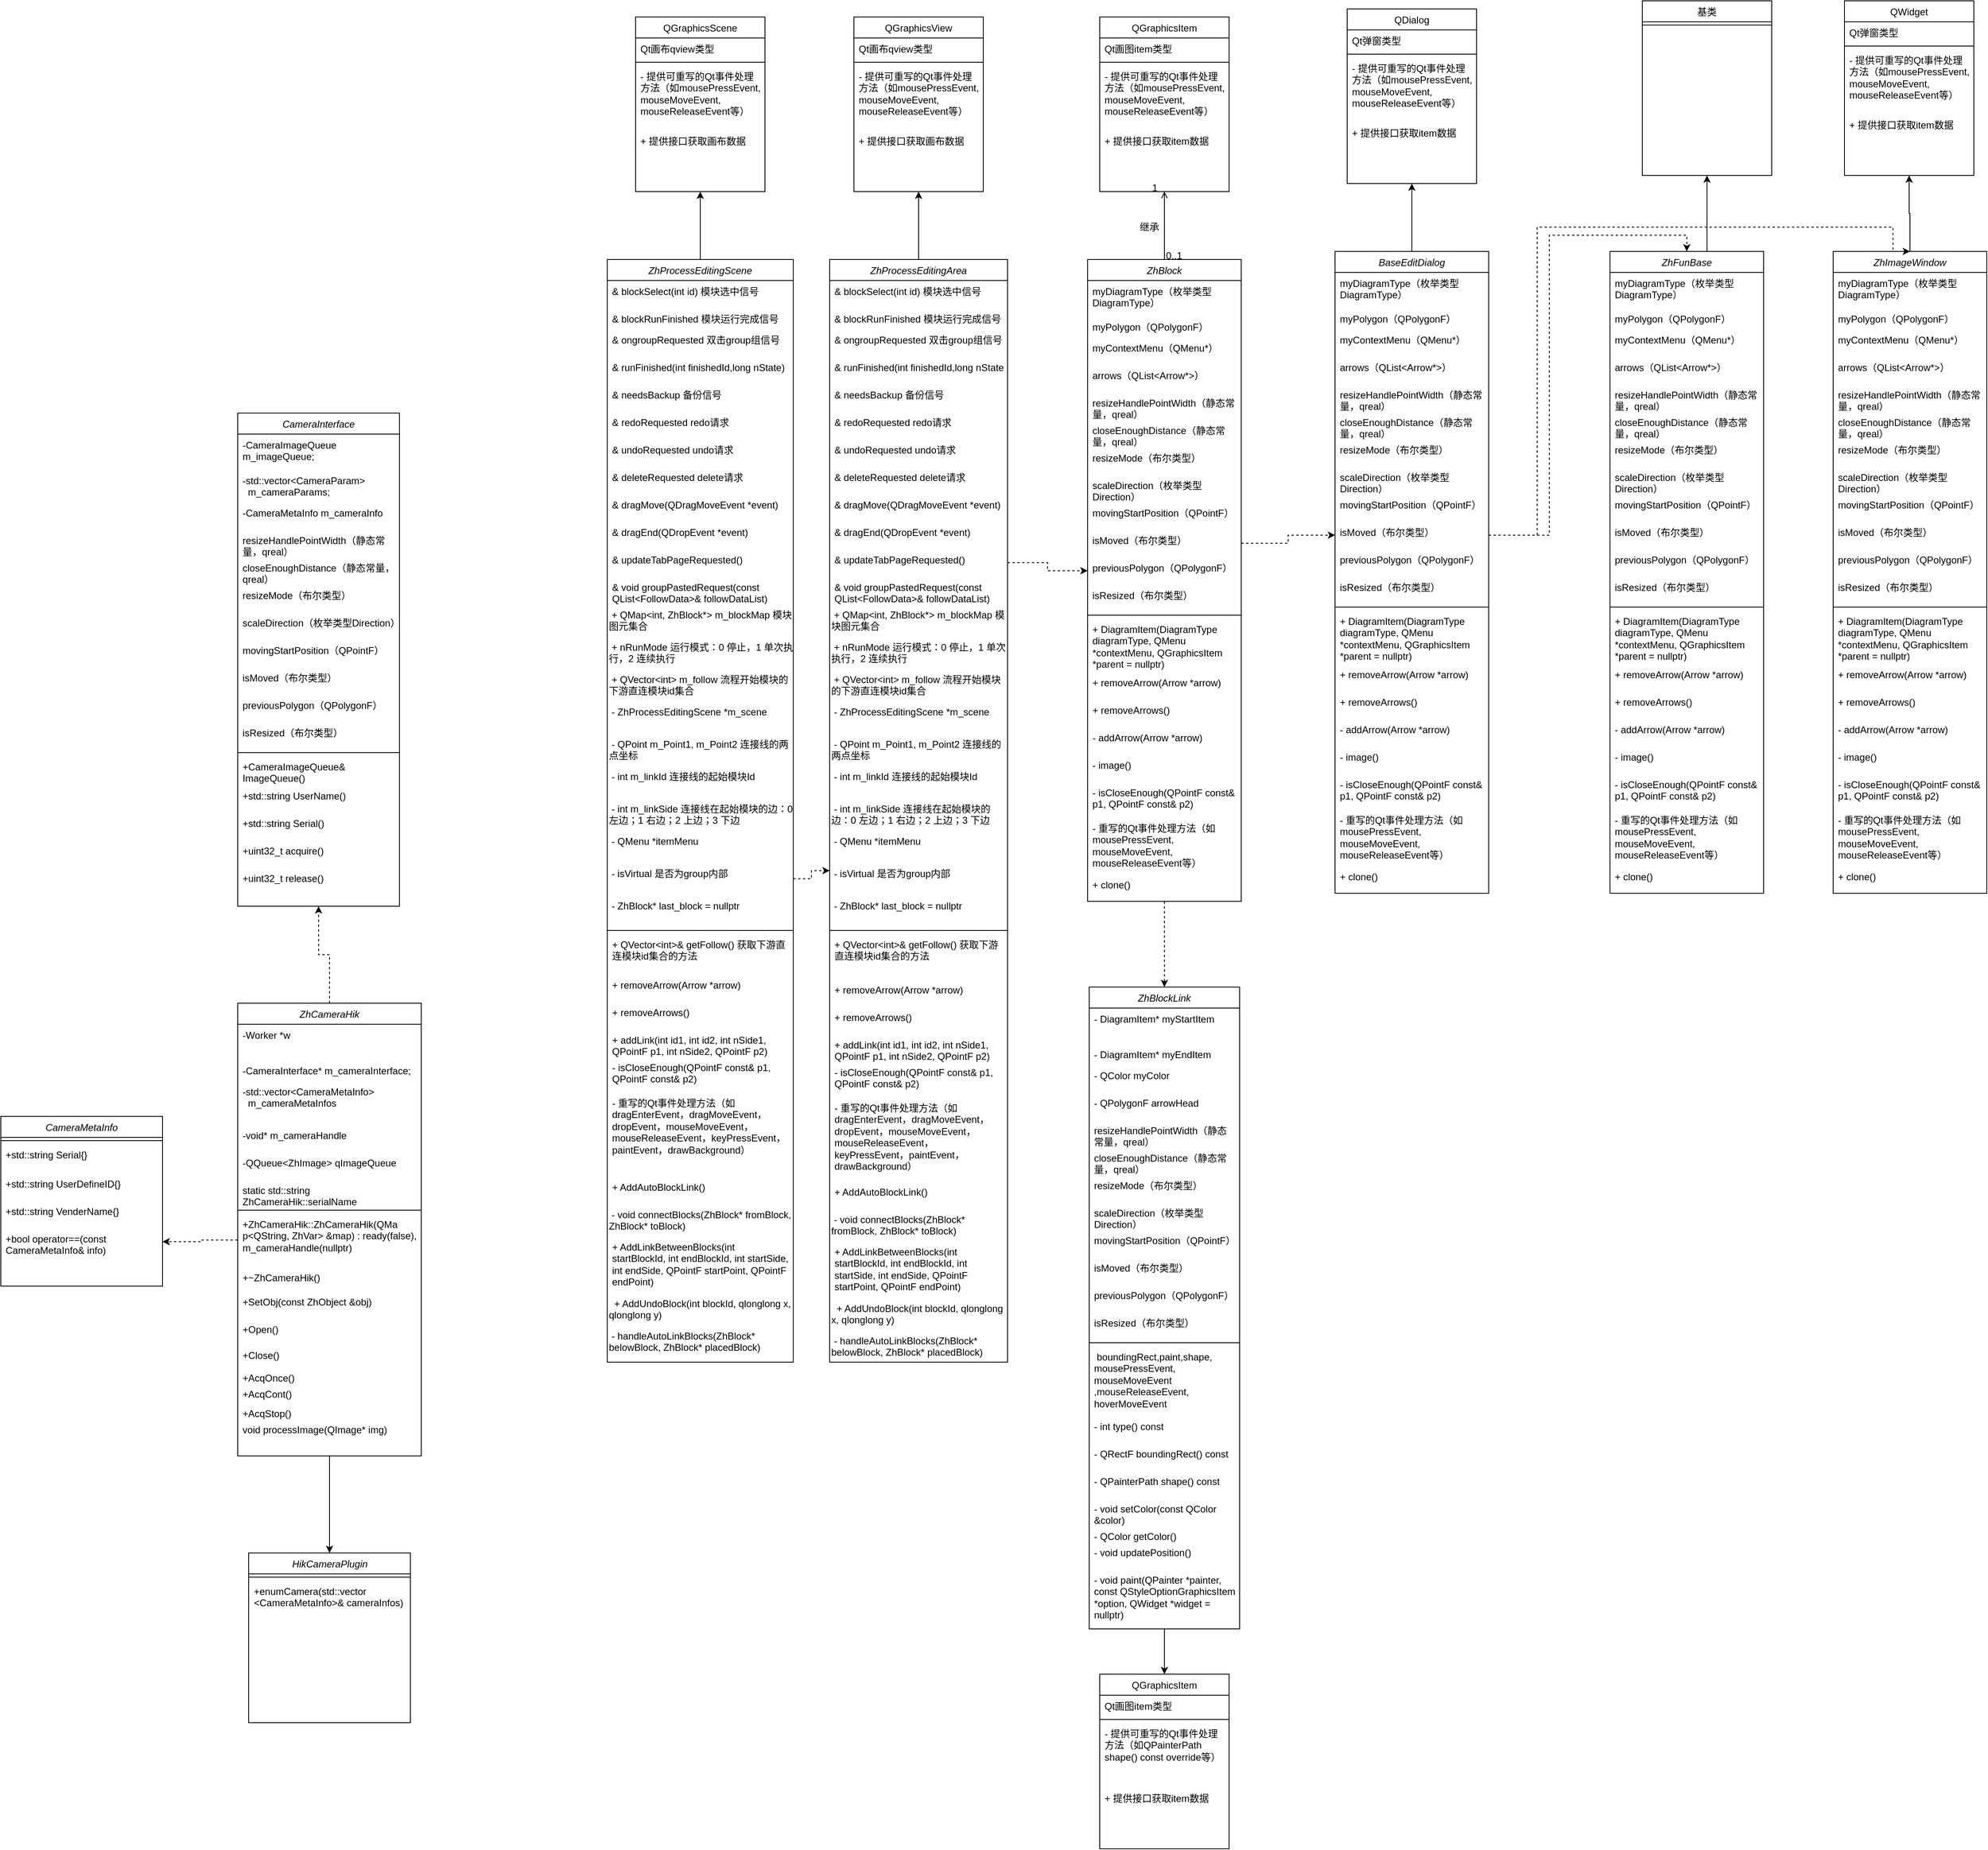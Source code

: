 <mxfile version="26.0.11">
  <diagram id="C5RBs43oDa-KdzZeNtuy" name="Page-1">
    <mxGraphModel dx="3691" dy="2296" grid="1" gridSize="10" guides="1" tooltips="1" connect="1" arrows="1" fold="1" page="1" pageScale="1" pageWidth="827" pageHeight="1169" math="0" shadow="0">
      <root>
        <mxCell id="WIyWlLk6GJQsqaUBKTNV-0" />
        <mxCell id="WIyWlLk6GJQsqaUBKTNV-1" parent="WIyWlLk6GJQsqaUBKTNV-0" />
        <mxCell id="_B7cCc1OKouUAi9LiKXg-50" style="edgeStyle=orthogonalEdgeStyle;rounded=0;orthogonalLoop=1;jettySize=auto;html=1;entryX=0.5;entryY=0;entryDx=0;entryDy=0;dashed=1;" parent="WIyWlLk6GJQsqaUBKTNV-1" source="zkfFHV4jXpPFQw0GAbJ--0" target="_B7cCc1OKouUAi9LiKXg-28" edge="1">
          <mxGeometry relative="1" as="geometry" />
        </mxCell>
        <mxCell id="zkfFHV4jXpPFQw0GAbJ--0" value="ZhBlock" style="swimlane;fontStyle=2;align=center;verticalAlign=top;childLayout=stackLayout;horizontal=1;startSize=26;horizontalStack=0;resizeParent=1;resizeLast=0;collapsible=1;marginBottom=0;rounded=0;shadow=0;strokeWidth=1;whiteSpace=wrap;" parent="WIyWlLk6GJQsqaUBKTNV-1" vertex="1">
          <mxGeometry x="224" y="-630" width="190" height="794" as="geometry">
            <mxRectangle x="230" y="140" width="160" height="26" as="alternateBounds" />
          </mxGeometry>
        </mxCell>
        <mxCell id="zkfFHV4jXpPFQw0GAbJ--1" value="myDiagramType（枚举类型DiagramType）" style="text;align=left;verticalAlign=top;spacingLeft=4;spacingRight=4;overflow=hidden;rotatable=0;points=[[0,0.5],[1,0.5]];portConstraint=eastwest;whiteSpace=wrap;" parent="zkfFHV4jXpPFQw0GAbJ--0" vertex="1">
          <mxGeometry y="26" width="190" height="44" as="geometry" />
        </mxCell>
        <mxCell id="zkfFHV4jXpPFQw0GAbJ--2" value="myPolygon（QPolygonF）" style="text;align=left;verticalAlign=top;spacingLeft=4;spacingRight=4;overflow=hidden;rotatable=0;points=[[0,0.5],[1,0.5]];portConstraint=eastwest;rounded=0;shadow=0;html=0;" parent="zkfFHV4jXpPFQw0GAbJ--0" vertex="1">
          <mxGeometry y="70" width="190" height="26" as="geometry" />
        </mxCell>
        <mxCell id="zkfFHV4jXpPFQw0GAbJ--3" value="myContextMenu（QMenu*）" style="text;align=left;verticalAlign=top;spacingLeft=4;spacingRight=4;overflow=hidden;rotatable=0;points=[[0,0.5],[1,0.5]];portConstraint=eastwest;rounded=0;shadow=0;html=0;" parent="zkfFHV4jXpPFQw0GAbJ--0" vertex="1">
          <mxGeometry y="96" width="190" height="34" as="geometry" />
        </mxCell>
        <mxCell id="e8jSrANbyITBLbafCUE--0" value="arrows（QList&lt;Arrow*&gt;）" style="text;align=left;verticalAlign=top;spacingLeft=4;spacingRight=4;overflow=hidden;rotatable=0;points=[[0,0.5],[1,0.5]];portConstraint=eastwest;rounded=0;shadow=0;html=0;" parent="zkfFHV4jXpPFQw0GAbJ--0" vertex="1">
          <mxGeometry y="130" width="190" height="34" as="geometry" />
        </mxCell>
        <mxCell id="e8jSrANbyITBLbafCUE--1" value="resizeHandlePointWidth（静态常量，qreal）" style="text;align=left;verticalAlign=top;spacingLeft=4;spacingRight=4;overflow=hidden;rotatable=0;points=[[0,0.5],[1,0.5]];portConstraint=eastwest;rounded=0;shadow=0;html=0;whiteSpace=wrap;" parent="zkfFHV4jXpPFQw0GAbJ--0" vertex="1">
          <mxGeometry y="164" width="190" height="34" as="geometry" />
        </mxCell>
        <mxCell id="e8jSrANbyITBLbafCUE--2" value="closeEnoughDistance（静态常量，qreal）" style="text;align=left;verticalAlign=top;spacingLeft=4;spacingRight=4;overflow=hidden;rotatable=0;points=[[0,0.5],[1,0.5]];portConstraint=eastwest;rounded=0;shadow=0;html=0;whiteSpace=wrap;" parent="zkfFHV4jXpPFQw0GAbJ--0" vertex="1">
          <mxGeometry y="198" width="190" height="34" as="geometry" />
        </mxCell>
        <mxCell id="e8jSrANbyITBLbafCUE--3" value="resizeMode（布尔类型）" style="text;align=left;verticalAlign=top;spacingLeft=4;spacingRight=4;overflow=hidden;rotatable=0;points=[[0,0.5],[1,0.5]];portConstraint=eastwest;rounded=0;shadow=0;html=0;whiteSpace=wrap;" parent="zkfFHV4jXpPFQw0GAbJ--0" vertex="1">
          <mxGeometry y="232" width="190" height="34" as="geometry" />
        </mxCell>
        <mxCell id="e8jSrANbyITBLbafCUE--4" value="scaleDirection（枚举类型Direction）" style="text;align=left;verticalAlign=top;spacingLeft=4;spacingRight=4;overflow=hidden;rotatable=0;points=[[0,0.5],[1,0.5]];portConstraint=eastwest;rounded=0;shadow=0;html=0;whiteSpace=wrap;" parent="zkfFHV4jXpPFQw0GAbJ--0" vertex="1">
          <mxGeometry y="266" width="190" height="34" as="geometry" />
        </mxCell>
        <mxCell id="e8jSrANbyITBLbafCUE--5" value="movingStartPosition（QPointF）" style="text;align=left;verticalAlign=top;spacingLeft=4;spacingRight=4;overflow=hidden;rotatable=0;points=[[0,0.5],[1,0.5]];portConstraint=eastwest;rounded=0;shadow=0;html=0;whiteSpace=wrap;" parent="zkfFHV4jXpPFQw0GAbJ--0" vertex="1">
          <mxGeometry y="300" width="190" height="34" as="geometry" />
        </mxCell>
        <mxCell id="e8jSrANbyITBLbafCUE--6" value="isMoved（布尔类型）" style="text;align=left;verticalAlign=top;spacingLeft=4;spacingRight=4;overflow=hidden;rotatable=0;points=[[0,0.5],[1,0.5]];portConstraint=eastwest;rounded=0;shadow=0;html=0;whiteSpace=wrap;" parent="zkfFHV4jXpPFQw0GAbJ--0" vertex="1">
          <mxGeometry y="334" width="190" height="34" as="geometry" />
        </mxCell>
        <mxCell id="e8jSrANbyITBLbafCUE--8" value="previousPolygon（QPolygonF）" style="text;align=left;verticalAlign=top;spacingLeft=4;spacingRight=4;overflow=hidden;rotatable=0;points=[[0,0.5],[1,0.5]];portConstraint=eastwest;rounded=0;shadow=0;html=0;whiteSpace=wrap;" parent="zkfFHV4jXpPFQw0GAbJ--0" vertex="1">
          <mxGeometry y="368" width="190" height="34" as="geometry" />
        </mxCell>
        <mxCell id="e8jSrANbyITBLbafCUE--7" value="isResized（布尔类型）" style="text;align=left;verticalAlign=top;spacingLeft=4;spacingRight=4;overflow=hidden;rotatable=0;points=[[0,0.5],[1,0.5]];portConstraint=eastwest;rounded=0;shadow=0;html=0;whiteSpace=wrap;" parent="zkfFHV4jXpPFQw0GAbJ--0" vertex="1">
          <mxGeometry y="402" width="190" height="34" as="geometry" />
        </mxCell>
        <mxCell id="zkfFHV4jXpPFQw0GAbJ--4" value="" style="line;html=1;strokeWidth=1;align=left;verticalAlign=middle;spacingTop=-1;spacingLeft=3;spacingRight=3;rotatable=0;labelPosition=right;points=[];portConstraint=eastwest;" parent="zkfFHV4jXpPFQw0GAbJ--0" vertex="1">
          <mxGeometry y="436" width="190" height="8" as="geometry" />
        </mxCell>
        <mxCell id="zkfFHV4jXpPFQw0GAbJ--5" value="+ DiagramItem(DiagramType diagramType, QMenu *contextMenu, QGraphicsItem *parent = nullptr)" style="text;align=left;verticalAlign=top;spacingLeft=4;spacingRight=4;overflow=hidden;rotatable=0;points=[[0,0.5],[1,0.5]];portConstraint=eastwest;fontFamily=Helvetica;fontSize=12;fontColor=default;whiteSpace=wrap;" parent="zkfFHV4jXpPFQw0GAbJ--0" vertex="1">
          <mxGeometry y="444" width="190" height="66" as="geometry" />
        </mxCell>
        <mxCell id="e8jSrANbyITBLbafCUE--9" value="+ removeArrow(Arrow *arrow)" style="text;align=left;verticalAlign=top;spacingLeft=4;spacingRight=4;overflow=hidden;rotatable=0;points=[[0,0.5],[1,0.5]];portConstraint=eastwest;rounded=0;shadow=0;html=0;whiteSpace=wrap;" parent="zkfFHV4jXpPFQw0GAbJ--0" vertex="1">
          <mxGeometry y="510" width="190" height="34" as="geometry" />
        </mxCell>
        <mxCell id="e8jSrANbyITBLbafCUE--11" value="+ removeArrows()" style="text;align=left;verticalAlign=top;spacingLeft=4;spacingRight=4;overflow=hidden;rotatable=0;points=[[0,0.5],[1,0.5]];portConstraint=eastwest;rounded=0;shadow=0;html=0;whiteSpace=wrap;" parent="zkfFHV4jXpPFQw0GAbJ--0" vertex="1">
          <mxGeometry y="544" width="190" height="34" as="geometry" />
        </mxCell>
        <mxCell id="e8jSrANbyITBLbafCUE--13" value="- addArrow(Arrow *arrow)" style="text;align=left;verticalAlign=top;spacingLeft=4;spacingRight=4;overflow=hidden;rotatable=0;points=[[0,0.5],[1,0.5]];portConstraint=eastwest;rounded=0;shadow=0;html=0;whiteSpace=wrap;" parent="zkfFHV4jXpPFQw0GAbJ--0" vertex="1">
          <mxGeometry y="578" width="190" height="34" as="geometry" />
        </mxCell>
        <mxCell id="e8jSrANbyITBLbafCUE--14" value="- image()" style="text;align=left;verticalAlign=top;spacingLeft=4;spacingRight=4;overflow=hidden;rotatable=0;points=[[0,0.5],[1,0.5]];portConstraint=eastwest;rounded=0;shadow=0;html=0;whiteSpace=wrap;" parent="zkfFHV4jXpPFQw0GAbJ--0" vertex="1">
          <mxGeometry y="612" width="190" height="34" as="geometry" />
        </mxCell>
        <mxCell id="e8jSrANbyITBLbafCUE--12" value="- isCloseEnough(QPointF const&amp; p1, QPointF const&amp; p2)" style="text;align=left;verticalAlign=top;spacingLeft=4;spacingRight=4;overflow=hidden;rotatable=0;points=[[0,0.5],[1,0.5]];portConstraint=eastwest;rounded=0;shadow=0;html=0;whiteSpace=wrap;" parent="zkfFHV4jXpPFQw0GAbJ--0" vertex="1">
          <mxGeometry y="646" width="190" height="44" as="geometry" />
        </mxCell>
        <mxCell id="e8jSrANbyITBLbafCUE--10" value="- 重写的Qt事件处理方法（如mousePressEvent, mouseMoveEvent, mouseReleaseEvent等）" style="text;align=left;verticalAlign=top;spacingLeft=4;spacingRight=4;overflow=hidden;rotatable=0;points=[[0,0.5],[1,0.5]];portConstraint=eastwest;rounded=0;shadow=0;html=0;whiteSpace=wrap;" parent="zkfFHV4jXpPFQw0GAbJ--0" vertex="1">
          <mxGeometry y="690" width="190" height="70" as="geometry" />
        </mxCell>
        <mxCell id="e8jSrANbyITBLbafCUE--21" value="+ clone()" style="text;align=left;verticalAlign=top;spacingLeft=4;spacingRight=4;overflow=hidden;rotatable=0;points=[[0,0.5],[1,0.5]];portConstraint=eastwest;rounded=0;shadow=0;html=0;whiteSpace=wrap;" parent="zkfFHV4jXpPFQw0GAbJ--0" vertex="1">
          <mxGeometry y="760" width="190" height="34" as="geometry" />
        </mxCell>
        <mxCell id="zkfFHV4jXpPFQw0GAbJ--17" value="QGraphicsItem" style="swimlane;fontStyle=0;align=center;verticalAlign=top;childLayout=stackLayout;horizontal=1;startSize=26;horizontalStack=0;resizeParent=1;resizeLast=0;collapsible=1;marginBottom=0;rounded=0;shadow=0;strokeWidth=1;" parent="WIyWlLk6GJQsqaUBKTNV-1" vertex="1">
          <mxGeometry x="239" y="-930" width="160" height="216" as="geometry">
            <mxRectangle x="550" y="140" width="160" height="26" as="alternateBounds" />
          </mxGeometry>
        </mxCell>
        <mxCell id="zkfFHV4jXpPFQw0GAbJ--18" value="Qt画图item类型" style="text;align=left;verticalAlign=top;spacingLeft=4;spacingRight=4;overflow=hidden;rotatable=0;points=[[0,0.5],[1,0.5]];portConstraint=eastwest;" parent="zkfFHV4jXpPFQw0GAbJ--17" vertex="1">
          <mxGeometry y="26" width="160" height="26" as="geometry" />
        </mxCell>
        <mxCell id="zkfFHV4jXpPFQw0GAbJ--23" value="" style="line;html=1;strokeWidth=1;align=left;verticalAlign=middle;spacingTop=-1;spacingLeft=3;spacingRight=3;rotatable=0;labelPosition=right;points=[];portConstraint=eastwest;" parent="zkfFHV4jXpPFQw0GAbJ--17" vertex="1">
          <mxGeometry y="52" width="160" height="8" as="geometry" />
        </mxCell>
        <mxCell id="e8jSrANbyITBLbafCUE--16" value="- 提供可重写的Qt事件处理方法（如mousePressEvent, mouseMoveEvent, mouseReleaseEvent等）" style="text;align=left;verticalAlign=top;spacingLeft=4;spacingRight=4;overflow=hidden;rotatable=0;points=[[0,0.5],[1,0.5]];portConstraint=eastwest;rounded=0;shadow=0;html=0;whiteSpace=wrap;" parent="zkfFHV4jXpPFQw0GAbJ--17" vertex="1">
          <mxGeometry y="60" width="160" height="80" as="geometry" />
        </mxCell>
        <mxCell id="e8jSrANbyITBLbafCUE--20" value="+ 提供接口获取item数据" style="text;align=left;verticalAlign=top;spacingLeft=4;spacingRight=4;overflow=hidden;rotatable=0;points=[[0,0.5],[1,0.5]];portConstraint=eastwest;rounded=0;shadow=0;html=0;whiteSpace=wrap;" parent="zkfFHV4jXpPFQw0GAbJ--17" vertex="1">
          <mxGeometry y="140" width="160" height="34" as="geometry" />
        </mxCell>
        <mxCell id="zkfFHV4jXpPFQw0GAbJ--26" value="" style="endArrow=open;shadow=0;strokeWidth=1;rounded=0;curved=0;endFill=1;edgeStyle=elbowEdgeStyle;elbow=vertical;" parent="WIyWlLk6GJQsqaUBKTNV-1" source="zkfFHV4jXpPFQw0GAbJ--0" target="zkfFHV4jXpPFQw0GAbJ--17" edge="1">
          <mxGeometry x="0.5" y="41" relative="1" as="geometry">
            <mxPoint x="380" y="192" as="sourcePoint" />
            <mxPoint x="540" y="192" as="targetPoint" />
            <mxPoint x="-40" y="32" as="offset" />
          </mxGeometry>
        </mxCell>
        <mxCell id="zkfFHV4jXpPFQw0GAbJ--27" value="0..1" style="resizable=0;align=left;verticalAlign=bottom;labelBackgroundColor=none;fontSize=12;" parent="zkfFHV4jXpPFQw0GAbJ--26" connectable="0" vertex="1">
          <mxGeometry x="-1" relative="1" as="geometry">
            <mxPoint y="4" as="offset" />
          </mxGeometry>
        </mxCell>
        <mxCell id="zkfFHV4jXpPFQw0GAbJ--28" value="1" style="resizable=0;align=right;verticalAlign=bottom;labelBackgroundColor=none;fontSize=12;" parent="zkfFHV4jXpPFQw0GAbJ--26" connectable="0" vertex="1">
          <mxGeometry x="1" relative="1" as="geometry">
            <mxPoint x="-7" y="4" as="offset" />
          </mxGeometry>
        </mxCell>
        <mxCell id="zkfFHV4jXpPFQw0GAbJ--29" value="继承" style="text;html=1;resizable=0;points=[];;align=center;verticalAlign=middle;labelBackgroundColor=none;rounded=0;shadow=0;strokeWidth=1;fontSize=12;" parent="zkfFHV4jXpPFQw0GAbJ--26" vertex="1" connectable="0">
          <mxGeometry x="0.5" y="49" relative="1" as="geometry">
            <mxPoint x="30" y="23" as="offset" />
          </mxGeometry>
        </mxCell>
        <mxCell id="_B7cCc1OKouUAi9LiKXg-1" value="QGraphicsItem" style="swimlane;fontStyle=0;align=center;verticalAlign=top;childLayout=stackLayout;horizontal=1;startSize=26;horizontalStack=0;resizeParent=1;resizeLast=0;collapsible=1;marginBottom=0;rounded=0;shadow=0;strokeWidth=1;" parent="WIyWlLk6GJQsqaUBKTNV-1" vertex="1">
          <mxGeometry x="239" y="1120" width="160" height="216" as="geometry">
            <mxRectangle x="550" y="140" width="160" height="26" as="alternateBounds" />
          </mxGeometry>
        </mxCell>
        <mxCell id="_B7cCc1OKouUAi9LiKXg-2" value="Qt画图item类型" style="text;align=left;verticalAlign=top;spacingLeft=4;spacingRight=4;overflow=hidden;rotatable=0;points=[[0,0.5],[1,0.5]];portConstraint=eastwest;" parent="_B7cCc1OKouUAi9LiKXg-1" vertex="1">
          <mxGeometry y="26" width="160" height="26" as="geometry" />
        </mxCell>
        <mxCell id="_B7cCc1OKouUAi9LiKXg-3" value="" style="line;html=1;strokeWidth=1;align=left;verticalAlign=middle;spacingTop=-1;spacingLeft=3;spacingRight=3;rotatable=0;labelPosition=right;points=[];portConstraint=eastwest;" parent="_B7cCc1OKouUAi9LiKXg-1" vertex="1">
          <mxGeometry y="52" width="160" height="8" as="geometry" />
        </mxCell>
        <mxCell id="_B7cCc1OKouUAi9LiKXg-4" value="- 提供可重写的Qt事件处理方法（如QPainterPath shape() const override等）" style="text;align=left;verticalAlign=top;spacingLeft=4;spacingRight=4;overflow=hidden;rotatable=0;points=[[0,0.5],[1,0.5]];portConstraint=eastwest;rounded=0;shadow=0;html=0;whiteSpace=wrap;" parent="_B7cCc1OKouUAi9LiKXg-1" vertex="1">
          <mxGeometry y="60" width="160" height="80" as="geometry" />
        </mxCell>
        <mxCell id="_B7cCc1OKouUAi9LiKXg-5" value="+ 提供接口获取item数据" style="text;align=left;verticalAlign=top;spacingLeft=4;spacingRight=4;overflow=hidden;rotatable=0;points=[[0,0.5],[1,0.5]];portConstraint=eastwest;rounded=0;shadow=0;html=0;whiteSpace=wrap;" parent="_B7cCc1OKouUAi9LiKXg-1" vertex="1">
          <mxGeometry y="140" width="160" height="34" as="geometry" />
        </mxCell>
        <mxCell id="MDw0kAirAG_HnYE3-cBt-77" style="edgeStyle=orthogonalEdgeStyle;rounded=0;orthogonalLoop=1;jettySize=auto;html=1;entryX=0.5;entryY=0;entryDx=0;entryDy=0;" edge="1" parent="WIyWlLk6GJQsqaUBKTNV-1" source="_B7cCc1OKouUAi9LiKXg-28" target="_B7cCc1OKouUAi9LiKXg-1">
          <mxGeometry relative="1" as="geometry" />
        </mxCell>
        <mxCell id="_B7cCc1OKouUAi9LiKXg-28" value="ZhBlockLink" style="swimlane;fontStyle=2;align=center;verticalAlign=top;childLayout=stackLayout;horizontal=1;startSize=26;horizontalStack=0;resizeParent=1;resizeLast=0;collapsible=1;marginBottom=0;rounded=0;shadow=0;strokeWidth=1;whiteSpace=wrap;" parent="WIyWlLk6GJQsqaUBKTNV-1" vertex="1">
          <mxGeometry x="226" y="270" width="186" height="794" as="geometry">
            <mxRectangle x="230" y="140" width="160" height="26" as="alternateBounds" />
          </mxGeometry>
        </mxCell>
        <mxCell id="_B7cCc1OKouUAi9LiKXg-29" value="- DiagramItem* myStartItem" style="text;align=left;verticalAlign=top;spacingLeft=4;spacingRight=4;overflow=hidden;rotatable=0;points=[[0,0.5],[1,0.5]];portConstraint=eastwest;whiteSpace=wrap;" parent="_B7cCc1OKouUAi9LiKXg-28" vertex="1">
          <mxGeometry y="26" width="186" height="44" as="geometry" />
        </mxCell>
        <mxCell id="_B7cCc1OKouUAi9LiKXg-30" value="- DiagramItem* myEndItem" style="text;align=left;verticalAlign=top;spacingLeft=4;spacingRight=4;overflow=hidden;rotatable=0;points=[[0,0.5],[1,0.5]];portConstraint=eastwest;rounded=0;shadow=0;html=0;" parent="_B7cCc1OKouUAi9LiKXg-28" vertex="1">
          <mxGeometry y="70" width="186" height="26" as="geometry" />
        </mxCell>
        <mxCell id="_B7cCc1OKouUAi9LiKXg-31" value="- QColor myColor" style="text;align=left;verticalAlign=top;spacingLeft=4;spacingRight=4;overflow=hidden;rotatable=0;points=[[0,0.5],[1,0.5]];portConstraint=eastwest;rounded=0;shadow=0;html=0;" parent="_B7cCc1OKouUAi9LiKXg-28" vertex="1">
          <mxGeometry y="96" width="186" height="34" as="geometry" />
        </mxCell>
        <mxCell id="_B7cCc1OKouUAi9LiKXg-32" value="- QPolygonF arrowHead" style="text;align=left;verticalAlign=top;spacingLeft=4;spacingRight=4;overflow=hidden;rotatable=0;points=[[0,0.5],[1,0.5]];portConstraint=eastwest;rounded=0;shadow=0;html=0;" parent="_B7cCc1OKouUAi9LiKXg-28" vertex="1">
          <mxGeometry y="130" width="186" height="34" as="geometry" />
        </mxCell>
        <mxCell id="_B7cCc1OKouUAi9LiKXg-33" value="resizeHandlePointWidth（静态常量，qreal）" style="text;align=left;verticalAlign=top;spacingLeft=4;spacingRight=4;overflow=hidden;rotatable=0;points=[[0,0.5],[1,0.5]];portConstraint=eastwest;rounded=0;shadow=0;html=0;whiteSpace=wrap;" parent="_B7cCc1OKouUAi9LiKXg-28" vertex="1">
          <mxGeometry y="164" width="186" height="34" as="geometry" />
        </mxCell>
        <mxCell id="_B7cCc1OKouUAi9LiKXg-34" value="closeEnoughDistance（静态常量，qreal）" style="text;align=left;verticalAlign=top;spacingLeft=4;spacingRight=4;overflow=hidden;rotatable=0;points=[[0,0.5],[1,0.5]];portConstraint=eastwest;rounded=0;shadow=0;html=0;whiteSpace=wrap;" parent="_B7cCc1OKouUAi9LiKXg-28" vertex="1">
          <mxGeometry y="198" width="186" height="34" as="geometry" />
        </mxCell>
        <mxCell id="_B7cCc1OKouUAi9LiKXg-35" value="resizeMode（布尔类型）" style="text;align=left;verticalAlign=top;spacingLeft=4;spacingRight=4;overflow=hidden;rotatable=0;points=[[0,0.5],[1,0.5]];portConstraint=eastwest;rounded=0;shadow=0;html=0;whiteSpace=wrap;" parent="_B7cCc1OKouUAi9LiKXg-28" vertex="1">
          <mxGeometry y="232" width="186" height="34" as="geometry" />
        </mxCell>
        <mxCell id="_B7cCc1OKouUAi9LiKXg-36" value="scaleDirection（枚举类型Direction）" style="text;align=left;verticalAlign=top;spacingLeft=4;spacingRight=4;overflow=hidden;rotatable=0;points=[[0,0.5],[1,0.5]];portConstraint=eastwest;rounded=0;shadow=0;html=0;whiteSpace=wrap;" parent="_B7cCc1OKouUAi9LiKXg-28" vertex="1">
          <mxGeometry y="266" width="186" height="34" as="geometry" />
        </mxCell>
        <mxCell id="_B7cCc1OKouUAi9LiKXg-37" value="movingStartPosition（QPointF）" style="text;align=left;verticalAlign=top;spacingLeft=4;spacingRight=4;overflow=hidden;rotatable=0;points=[[0,0.5],[1,0.5]];portConstraint=eastwest;rounded=0;shadow=0;html=0;whiteSpace=wrap;" parent="_B7cCc1OKouUAi9LiKXg-28" vertex="1">
          <mxGeometry y="300" width="186" height="34" as="geometry" />
        </mxCell>
        <mxCell id="_B7cCc1OKouUAi9LiKXg-38" value="isMoved（布尔类型）" style="text;align=left;verticalAlign=top;spacingLeft=4;spacingRight=4;overflow=hidden;rotatable=0;points=[[0,0.5],[1,0.5]];portConstraint=eastwest;rounded=0;shadow=0;html=0;whiteSpace=wrap;" parent="_B7cCc1OKouUAi9LiKXg-28" vertex="1">
          <mxGeometry y="334" width="186" height="34" as="geometry" />
        </mxCell>
        <mxCell id="_B7cCc1OKouUAi9LiKXg-39" value="previousPolygon（QPolygonF）" style="text;align=left;verticalAlign=top;spacingLeft=4;spacingRight=4;overflow=hidden;rotatable=0;points=[[0,0.5],[1,0.5]];portConstraint=eastwest;rounded=0;shadow=0;html=0;whiteSpace=wrap;" parent="_B7cCc1OKouUAi9LiKXg-28" vertex="1">
          <mxGeometry y="368" width="186" height="34" as="geometry" />
        </mxCell>
        <mxCell id="_B7cCc1OKouUAi9LiKXg-40" value="isResized（布尔类型）" style="text;align=left;verticalAlign=top;spacingLeft=4;spacingRight=4;overflow=hidden;rotatable=0;points=[[0,0.5],[1,0.5]];portConstraint=eastwest;rounded=0;shadow=0;html=0;whiteSpace=wrap;" parent="_B7cCc1OKouUAi9LiKXg-28" vertex="1">
          <mxGeometry y="402" width="186" height="34" as="geometry" />
        </mxCell>
        <mxCell id="_B7cCc1OKouUAi9LiKXg-41" value="" style="line;html=1;strokeWidth=1;align=left;verticalAlign=middle;spacingTop=-1;spacingLeft=3;spacingRight=3;rotatable=0;labelPosition=right;points=[];portConstraint=eastwest;" parent="_B7cCc1OKouUAi9LiKXg-28" vertex="1">
          <mxGeometry y="436" width="186" height="8" as="geometry" />
        </mxCell>
        <mxCell id="_B7cCc1OKouUAi9LiKXg-42" value=" boundingRect,paint,shape, mousePressEvent, mouseMoveEvent ,mouseReleaseEvent, hoverMoveEvent" style="text;align=left;verticalAlign=top;spacingLeft=4;spacingRight=4;overflow=hidden;rotatable=0;points=[[0,0.5],[1,0.5]];portConstraint=eastwest;fontFamily=Helvetica;fontSize=12;fontColor=default;whiteSpace=wrap;" parent="_B7cCc1OKouUAi9LiKXg-28" vertex="1">
          <mxGeometry y="444" width="186" height="86" as="geometry" />
        </mxCell>
        <mxCell id="_B7cCc1OKouUAi9LiKXg-43" value="- int type() const" style="text;align=left;verticalAlign=top;spacingLeft=4;spacingRight=4;overflow=hidden;rotatable=0;points=[[0,0.5],[1,0.5]];portConstraint=eastwest;rounded=0;shadow=0;html=0;whiteSpace=wrap;" parent="_B7cCc1OKouUAi9LiKXg-28" vertex="1">
          <mxGeometry y="530" width="186" height="34" as="geometry" />
        </mxCell>
        <mxCell id="_B7cCc1OKouUAi9LiKXg-44" value="- QRectF boundingRect() const" style="text;align=left;verticalAlign=top;spacingLeft=4;spacingRight=4;overflow=hidden;rotatable=0;points=[[0,0.5],[1,0.5]];portConstraint=eastwest;rounded=0;shadow=0;html=0;whiteSpace=wrap;" parent="_B7cCc1OKouUAi9LiKXg-28" vertex="1">
          <mxGeometry y="564" width="186" height="34" as="geometry" />
        </mxCell>
        <mxCell id="_B7cCc1OKouUAi9LiKXg-45" value="- QPainterPath shape() const" style="text;align=left;verticalAlign=top;spacingLeft=4;spacingRight=4;overflow=hidden;rotatable=0;points=[[0,0.5],[1,0.5]];portConstraint=eastwest;rounded=0;shadow=0;html=0;whiteSpace=wrap;" parent="_B7cCc1OKouUAi9LiKXg-28" vertex="1">
          <mxGeometry y="598" width="186" height="34" as="geometry" />
        </mxCell>
        <mxCell id="_B7cCc1OKouUAi9LiKXg-46" value="- void setColor(const QColor &amp;color)" style="text;align=left;verticalAlign=top;spacingLeft=4;spacingRight=4;overflow=hidden;rotatable=0;points=[[0,0.5],[1,0.5]];portConstraint=eastwest;rounded=0;shadow=0;html=0;whiteSpace=wrap;" parent="_B7cCc1OKouUAi9LiKXg-28" vertex="1">
          <mxGeometry y="632" width="186" height="34" as="geometry" />
        </mxCell>
        <mxCell id="_B7cCc1OKouUAi9LiKXg-48" value="- QColor getColor()" style="text;align=left;verticalAlign=top;spacingLeft=4;spacingRight=4;overflow=hidden;rotatable=0;points=[[0,0.5],[1,0.5]];portConstraint=eastwest;rounded=0;shadow=0;html=0;whiteSpace=wrap;" parent="_B7cCc1OKouUAi9LiKXg-28" vertex="1">
          <mxGeometry y="666" width="186" height="20" as="geometry" />
        </mxCell>
        <mxCell id="_B7cCc1OKouUAi9LiKXg-49" value="- void updatePosition()" style="text;align=left;verticalAlign=top;spacingLeft=4;spacingRight=4;overflow=hidden;rotatable=0;points=[[0,0.5],[1,0.5]];portConstraint=eastwest;rounded=0;shadow=0;html=0;whiteSpace=wrap;" parent="_B7cCc1OKouUAi9LiKXg-28" vertex="1">
          <mxGeometry y="686" width="186" height="34" as="geometry" />
        </mxCell>
        <mxCell id="_B7cCc1OKouUAi9LiKXg-47" value="- void paint(QPainter *painter, const QStyleOptionGraphicsItem *option, QWidget *widget = nullptr)" style="text;align=left;verticalAlign=top;spacingLeft=4;spacingRight=4;overflow=hidden;rotatable=0;points=[[0,0.5],[1,0.5]];portConstraint=eastwest;rounded=0;shadow=0;html=0;whiteSpace=wrap;" parent="_B7cCc1OKouUAi9LiKXg-28" vertex="1">
          <mxGeometry y="720" width="186" height="70" as="geometry" />
        </mxCell>
        <mxCell id="_B7cCc1OKouUAi9LiKXg-96" style="edgeStyle=orthogonalEdgeStyle;rounded=0;orthogonalLoop=1;jettySize=auto;html=1;exitX=0.5;exitY=0;exitDx=0;exitDy=0;entryX=0.5;entryY=1;entryDx=0;entryDy=0;dashed=1;" parent="WIyWlLk6GJQsqaUBKTNV-1" source="_B7cCc1OKouUAi9LiKXg-52" target="_B7cCc1OKouUAi9LiKXg-74" edge="1">
          <mxGeometry relative="1" as="geometry" />
        </mxCell>
        <mxCell id="MDw0kAirAG_HnYE3-cBt-47" style="edgeStyle=orthogonalEdgeStyle;rounded=0;orthogonalLoop=1;jettySize=auto;html=1;entryX=0.5;entryY=0;entryDx=0;entryDy=0;" edge="1" parent="WIyWlLk6GJQsqaUBKTNV-1" source="_B7cCc1OKouUAi9LiKXg-52" target="_B7cCc1OKouUAi9LiKXg-118">
          <mxGeometry relative="1" as="geometry" />
        </mxCell>
        <mxCell id="_B7cCc1OKouUAi9LiKXg-52" value="ZhCameraHik" style="swimlane;fontStyle=2;align=center;verticalAlign=top;childLayout=stackLayout;horizontal=1;startSize=26;horizontalStack=0;resizeParent=1;resizeLast=0;collapsible=1;marginBottom=0;rounded=0;shadow=0;strokeWidth=1;whiteSpace=wrap;" parent="WIyWlLk6GJQsqaUBKTNV-1" vertex="1">
          <mxGeometry x="-827" y="290" width="227" height="560" as="geometry">
            <mxRectangle x="230" y="140" width="160" height="26" as="alternateBounds" />
          </mxGeometry>
        </mxCell>
        <mxCell id="_B7cCc1OKouUAi9LiKXg-53" value="-Worker *w" style="text;align=left;verticalAlign=top;spacingLeft=4;spacingRight=4;overflow=hidden;rotatable=0;points=[[0,0.5],[1,0.5]];portConstraint=eastwest;whiteSpace=wrap;" parent="_B7cCc1OKouUAi9LiKXg-52" vertex="1">
          <mxGeometry y="26" width="227" height="44" as="geometry" />
        </mxCell>
        <mxCell id="_B7cCc1OKouUAi9LiKXg-54" value="-CameraInterface* m_cameraInterface;" style="text;align=left;verticalAlign=top;spacingLeft=4;spacingRight=4;overflow=hidden;rotatable=0;points=[[0,0.5],[1,0.5]];portConstraint=eastwest;rounded=0;shadow=0;html=0;" parent="_B7cCc1OKouUAi9LiKXg-52" vertex="1">
          <mxGeometry y="70" width="227" height="26" as="geometry" />
        </mxCell>
        <mxCell id="_B7cCc1OKouUAi9LiKXg-55" value="-std::vector&lt;CameraMetaInfo&gt;                  m_cameraMetaInfos" style="text;align=left;verticalAlign=top;spacingLeft=4;spacingRight=4;overflow=hidden;rotatable=0;points=[[0,0.5],[1,0.5]];portConstraint=eastwest;rounded=0;shadow=0;html=0;whiteSpace=wrap;" parent="_B7cCc1OKouUAi9LiKXg-52" vertex="1">
          <mxGeometry y="96" width="227" height="54" as="geometry" />
        </mxCell>
        <mxCell id="_B7cCc1OKouUAi9LiKXg-56" value="-void* m_cameraHandle" style="text;align=left;verticalAlign=top;spacingLeft=4;spacingRight=4;overflow=hidden;rotatable=0;points=[[0,0.5],[1,0.5]];portConstraint=eastwest;rounded=0;shadow=0;html=0;whiteSpace=wrap;" parent="_B7cCc1OKouUAi9LiKXg-52" vertex="1">
          <mxGeometry y="150" width="227" height="34" as="geometry" />
        </mxCell>
        <mxCell id="_B7cCc1OKouUAi9LiKXg-57" value="-QQueue&lt;ZhImage&gt; qImageQueue" style="text;align=left;verticalAlign=top;spacingLeft=4;spacingRight=4;overflow=hidden;rotatable=0;points=[[0,0.5],[1,0.5]];portConstraint=eastwest;rounded=0;shadow=0;html=0;whiteSpace=wrap;" parent="_B7cCc1OKouUAi9LiKXg-52" vertex="1">
          <mxGeometry y="184" width="227" height="34" as="geometry" />
        </mxCell>
        <mxCell id="_B7cCc1OKouUAi9LiKXg-58" value="static std::string ZhCameraHik::serialName" style="text;align=left;verticalAlign=top;spacingLeft=4;spacingRight=4;overflow=hidden;rotatable=0;points=[[0,0.5],[1,0.5]];portConstraint=eastwest;rounded=0;shadow=0;html=0;whiteSpace=wrap;" parent="_B7cCc1OKouUAi9LiKXg-52" vertex="1">
          <mxGeometry y="218" width="227" height="34" as="geometry" />
        </mxCell>
        <mxCell id="_B7cCc1OKouUAi9LiKXg-65" value="" style="line;html=1;strokeWidth=1;align=left;verticalAlign=middle;spacingTop=-1;spacingLeft=3;spacingRight=3;rotatable=0;labelPosition=right;points=[];portConstraint=eastwest;" parent="_B7cCc1OKouUAi9LiKXg-52" vertex="1">
          <mxGeometry y="252" width="227" height="8" as="geometry" />
        </mxCell>
        <mxCell id="_B7cCc1OKouUAi9LiKXg-66" value="+ZhCameraHik::ZhCameraHik(QMa p&lt;QString, ZhVar&gt; &amp;map) : ready(false), m_cameraHandle(nullptr)" style="text;align=left;verticalAlign=top;spacingLeft=4;spacingRight=4;overflow=hidden;rotatable=0;points=[[0,0.5],[1,0.5]];portConstraint=eastwest;fontFamily=Helvetica;fontSize=12;fontColor=default;whiteSpace=wrap;" parent="_B7cCc1OKouUAi9LiKXg-52" vertex="1">
          <mxGeometry y="260" width="227" height="66" as="geometry" />
        </mxCell>
        <mxCell id="_B7cCc1OKouUAi9LiKXg-67" value="+~ZhCameraHik()" style="text;align=left;verticalAlign=top;spacingLeft=4;spacingRight=4;overflow=hidden;rotatable=0;points=[[0,0.5],[1,0.5]];portConstraint=eastwest;rounded=0;shadow=0;html=0;whiteSpace=wrap;" parent="_B7cCc1OKouUAi9LiKXg-52" vertex="1">
          <mxGeometry y="326" width="227" height="30" as="geometry" />
        </mxCell>
        <mxCell id="_B7cCc1OKouUAi9LiKXg-68" value="+SetObj(const ZhObject &amp;obj) " style="text;align=left;verticalAlign=top;spacingLeft=4;spacingRight=4;overflow=hidden;rotatable=0;points=[[0,0.5],[1,0.5]];portConstraint=eastwest;rounded=0;shadow=0;html=0;whiteSpace=wrap;" parent="_B7cCc1OKouUAi9LiKXg-52" vertex="1">
          <mxGeometry y="356" width="227" height="34" as="geometry" />
        </mxCell>
        <mxCell id="_B7cCc1OKouUAi9LiKXg-69" value="+Open()" style="text;align=left;verticalAlign=top;spacingLeft=4;spacingRight=4;overflow=hidden;rotatable=0;points=[[0,0.5],[1,0.5]];portConstraint=eastwest;rounded=0;shadow=0;html=0;whiteSpace=wrap;" parent="_B7cCc1OKouUAi9LiKXg-52" vertex="1">
          <mxGeometry y="390" width="227" height="32" as="geometry" />
        </mxCell>
        <mxCell id="_B7cCc1OKouUAi9LiKXg-70" value="+Close()" style="text;align=left;verticalAlign=top;spacingLeft=4;spacingRight=4;overflow=hidden;rotatable=0;points=[[0,0.5],[1,0.5]];portConstraint=eastwest;rounded=0;shadow=0;html=0;whiteSpace=wrap;" parent="_B7cCc1OKouUAi9LiKXg-52" vertex="1">
          <mxGeometry y="422" width="227" height="28" as="geometry" />
        </mxCell>
        <mxCell id="_B7cCc1OKouUAi9LiKXg-71" value="+AcqOnce()" style="text;align=left;verticalAlign=top;spacingLeft=4;spacingRight=4;overflow=hidden;rotatable=0;points=[[0,0.5],[1,0.5]];portConstraint=eastwest;rounded=0;shadow=0;html=0;whiteSpace=wrap;" parent="_B7cCc1OKouUAi9LiKXg-52" vertex="1">
          <mxGeometry y="450" width="227" height="20" as="geometry" />
        </mxCell>
        <mxCell id="_B7cCc1OKouUAi9LiKXg-72" value="+AcqCont()" style="text;align=left;verticalAlign=top;spacingLeft=4;spacingRight=4;overflow=hidden;rotatable=0;points=[[0,0.5],[1,0.5]];portConstraint=eastwest;rounded=0;shadow=0;html=0;whiteSpace=wrap;" parent="_B7cCc1OKouUAi9LiKXg-52" vertex="1">
          <mxGeometry y="470" width="227" height="24" as="geometry" />
        </mxCell>
        <mxCell id="_B7cCc1OKouUAi9LiKXg-73" value="+AcqStop()" style="text;align=left;verticalAlign=top;spacingLeft=4;spacingRight=4;overflow=hidden;rotatable=0;points=[[0,0.5],[1,0.5]];portConstraint=eastwest;rounded=0;shadow=0;html=0;whiteSpace=wrap;" parent="_B7cCc1OKouUAi9LiKXg-52" vertex="1">
          <mxGeometry y="494" width="227" height="20" as="geometry" />
        </mxCell>
        <mxCell id="_B7cCc1OKouUAi9LiKXg-117" value="void processImage(QImage* img)" style="text;align=left;verticalAlign=top;spacingLeft=4;spacingRight=4;overflow=hidden;rotatable=0;points=[[0,0.5],[1,0.5]];portConstraint=eastwest;rounded=0;shadow=0;html=0;whiteSpace=wrap;" parent="_B7cCc1OKouUAi9LiKXg-52" vertex="1">
          <mxGeometry y="514" width="227" height="30" as="geometry" />
        </mxCell>
        <mxCell id="_B7cCc1OKouUAi9LiKXg-74" value="CameraInterface" style="swimlane;fontStyle=2;align=center;verticalAlign=top;childLayout=stackLayout;horizontal=1;startSize=26;horizontalStack=0;resizeParent=1;resizeLast=0;collapsible=1;marginBottom=0;rounded=0;shadow=0;strokeWidth=1;whiteSpace=wrap;" parent="WIyWlLk6GJQsqaUBKTNV-1" vertex="1">
          <mxGeometry x="-827" y="-440" width="200" height="610" as="geometry">
            <mxRectangle x="230" y="140" width="160" height="26" as="alternateBounds" />
          </mxGeometry>
        </mxCell>
        <mxCell id="_B7cCc1OKouUAi9LiKXg-75" value="-CameraImageQueue m_imageQueue;" style="text;align=left;verticalAlign=top;spacingLeft=4;spacingRight=4;overflow=hidden;rotatable=0;points=[[0,0.5],[1,0.5]];portConstraint=eastwest;whiteSpace=wrap;" parent="_B7cCc1OKouUAi9LiKXg-74" vertex="1">
          <mxGeometry y="26" width="200" height="44" as="geometry" />
        </mxCell>
        <mxCell id="_B7cCc1OKouUAi9LiKXg-76" value="-std::vector&lt;CameraParam&gt;              m_cameraParams;" style="text;align=left;verticalAlign=top;spacingLeft=4;spacingRight=4;overflow=hidden;rotatable=0;points=[[0,0.5],[1,0.5]];portConstraint=eastwest;rounded=0;shadow=0;html=0;whiteSpace=wrap;" parent="_B7cCc1OKouUAi9LiKXg-74" vertex="1">
          <mxGeometry y="70" width="200" height="40" as="geometry" />
        </mxCell>
        <mxCell id="_B7cCc1OKouUAi9LiKXg-78" value="-CameraMetaInfo m_cameraInfo" style="text;align=left;verticalAlign=top;spacingLeft=4;spacingRight=4;overflow=hidden;rotatable=0;points=[[0,0.5],[1,0.5]];portConstraint=eastwest;rounded=0;shadow=0;html=0;" parent="_B7cCc1OKouUAi9LiKXg-74" vertex="1">
          <mxGeometry y="110" width="200" height="34" as="geometry" />
        </mxCell>
        <mxCell id="_B7cCc1OKouUAi9LiKXg-79" value="resizeHandlePointWidth（静态常量，qreal）" style="text;align=left;verticalAlign=top;spacingLeft=4;spacingRight=4;overflow=hidden;rotatable=0;points=[[0,0.5],[1,0.5]];portConstraint=eastwest;rounded=0;shadow=0;html=0;whiteSpace=wrap;" parent="_B7cCc1OKouUAi9LiKXg-74" vertex="1">
          <mxGeometry y="144" width="200" height="34" as="geometry" />
        </mxCell>
        <mxCell id="_B7cCc1OKouUAi9LiKXg-80" value="closeEnoughDistance（静态常量，qreal）" style="text;align=left;verticalAlign=top;spacingLeft=4;spacingRight=4;overflow=hidden;rotatable=0;points=[[0,0.5],[1,0.5]];portConstraint=eastwest;rounded=0;shadow=0;html=0;whiteSpace=wrap;" parent="_B7cCc1OKouUAi9LiKXg-74" vertex="1">
          <mxGeometry y="178" width="200" height="34" as="geometry" />
        </mxCell>
        <mxCell id="_B7cCc1OKouUAi9LiKXg-81" value="resizeMode（布尔类型）" style="text;align=left;verticalAlign=top;spacingLeft=4;spacingRight=4;overflow=hidden;rotatable=0;points=[[0,0.5],[1,0.5]];portConstraint=eastwest;rounded=0;shadow=0;html=0;whiteSpace=wrap;" parent="_B7cCc1OKouUAi9LiKXg-74" vertex="1">
          <mxGeometry y="212" width="200" height="34" as="geometry" />
        </mxCell>
        <mxCell id="_B7cCc1OKouUAi9LiKXg-82" value="scaleDirection（枚举类型Direction）" style="text;align=left;verticalAlign=top;spacingLeft=4;spacingRight=4;overflow=hidden;rotatable=0;points=[[0,0.5],[1,0.5]];portConstraint=eastwest;rounded=0;shadow=0;html=0;whiteSpace=wrap;" parent="_B7cCc1OKouUAi9LiKXg-74" vertex="1">
          <mxGeometry y="246" width="200" height="34" as="geometry" />
        </mxCell>
        <mxCell id="_B7cCc1OKouUAi9LiKXg-83" value="movingStartPosition（QPointF）" style="text;align=left;verticalAlign=top;spacingLeft=4;spacingRight=4;overflow=hidden;rotatable=0;points=[[0,0.5],[1,0.5]];portConstraint=eastwest;rounded=0;shadow=0;html=0;whiteSpace=wrap;" parent="_B7cCc1OKouUAi9LiKXg-74" vertex="1">
          <mxGeometry y="280" width="200" height="34" as="geometry" />
        </mxCell>
        <mxCell id="_B7cCc1OKouUAi9LiKXg-84" value="isMoved（布尔类型）" style="text;align=left;verticalAlign=top;spacingLeft=4;spacingRight=4;overflow=hidden;rotatable=0;points=[[0,0.5],[1,0.5]];portConstraint=eastwest;rounded=0;shadow=0;html=0;whiteSpace=wrap;" parent="_B7cCc1OKouUAi9LiKXg-74" vertex="1">
          <mxGeometry y="314" width="200" height="34" as="geometry" />
        </mxCell>
        <mxCell id="_B7cCc1OKouUAi9LiKXg-85" value="previousPolygon（QPolygonF）" style="text;align=left;verticalAlign=top;spacingLeft=4;spacingRight=4;overflow=hidden;rotatable=0;points=[[0,0.5],[1,0.5]];portConstraint=eastwest;rounded=0;shadow=0;html=0;whiteSpace=wrap;" parent="_B7cCc1OKouUAi9LiKXg-74" vertex="1">
          <mxGeometry y="348" width="200" height="34" as="geometry" />
        </mxCell>
        <mxCell id="_B7cCc1OKouUAi9LiKXg-86" value="isResized（布尔类型）" style="text;align=left;verticalAlign=top;spacingLeft=4;spacingRight=4;overflow=hidden;rotatable=0;points=[[0,0.5],[1,0.5]];portConstraint=eastwest;rounded=0;shadow=0;html=0;whiteSpace=wrap;" parent="_B7cCc1OKouUAi9LiKXg-74" vertex="1">
          <mxGeometry y="382" width="200" height="34" as="geometry" />
        </mxCell>
        <mxCell id="_B7cCc1OKouUAi9LiKXg-87" value="" style="line;html=1;strokeWidth=1;align=left;verticalAlign=middle;spacingTop=-1;spacingLeft=3;spacingRight=3;rotatable=0;labelPosition=right;points=[];portConstraint=eastwest;" parent="_B7cCc1OKouUAi9LiKXg-74" vertex="1">
          <mxGeometry y="416" width="200" height="8" as="geometry" />
        </mxCell>
        <mxCell id="_B7cCc1OKouUAi9LiKXg-88" value="+CameraImageQueue&amp; ImageQueue()" style="text;align=left;verticalAlign=top;spacingLeft=4;spacingRight=4;overflow=hidden;rotatable=0;points=[[0,0.5],[1,0.5]];portConstraint=eastwest;fontFamily=Helvetica;fontSize=12;fontColor=default;whiteSpace=wrap;" parent="_B7cCc1OKouUAi9LiKXg-74" vertex="1">
          <mxGeometry y="424" width="200" height="36" as="geometry" />
        </mxCell>
        <mxCell id="_B7cCc1OKouUAi9LiKXg-89" value="+std::string UserName()" style="text;align=left;verticalAlign=top;spacingLeft=4;spacingRight=4;overflow=hidden;rotatable=0;points=[[0,0.5],[1,0.5]];portConstraint=eastwest;rounded=0;shadow=0;html=0;whiteSpace=wrap;" parent="_B7cCc1OKouUAi9LiKXg-74" vertex="1">
          <mxGeometry y="460" width="200" height="34" as="geometry" />
        </mxCell>
        <mxCell id="_B7cCc1OKouUAi9LiKXg-90" value="+std::string Serial()" style="text;align=left;verticalAlign=top;spacingLeft=4;spacingRight=4;overflow=hidden;rotatable=0;points=[[0,0.5],[1,0.5]];portConstraint=eastwest;rounded=0;shadow=0;html=0;whiteSpace=wrap;" parent="_B7cCc1OKouUAi9LiKXg-74" vertex="1">
          <mxGeometry y="494" width="200" height="34" as="geometry" />
        </mxCell>
        <mxCell id="_B7cCc1OKouUAi9LiKXg-91" value="+uint32_t acquire()" style="text;align=left;verticalAlign=top;spacingLeft=4;spacingRight=4;overflow=hidden;rotatable=0;points=[[0,0.5],[1,0.5]];portConstraint=eastwest;rounded=0;shadow=0;html=0;whiteSpace=wrap;" parent="_B7cCc1OKouUAi9LiKXg-74" vertex="1">
          <mxGeometry y="528" width="200" height="34" as="geometry" />
        </mxCell>
        <mxCell id="_B7cCc1OKouUAi9LiKXg-92" value="+uint32_t release()" style="text;align=left;verticalAlign=top;spacingLeft=4;spacingRight=4;overflow=hidden;rotatable=0;points=[[0,0.5],[1,0.5]];portConstraint=eastwest;rounded=0;shadow=0;html=0;whiteSpace=wrap;" parent="_B7cCc1OKouUAi9LiKXg-74" vertex="1">
          <mxGeometry y="562" width="200" height="34" as="geometry" />
        </mxCell>
        <mxCell id="_B7cCc1OKouUAi9LiKXg-97" value="CameraMetaInfo" style="swimlane;fontStyle=2;align=center;verticalAlign=top;childLayout=stackLayout;horizontal=1;startSize=26;horizontalStack=0;resizeParent=1;resizeLast=0;collapsible=1;marginBottom=0;rounded=0;shadow=0;strokeWidth=1;whiteSpace=wrap;" parent="WIyWlLk6GJQsqaUBKTNV-1" vertex="1">
          <mxGeometry x="-1120" y="430" width="200" height="210" as="geometry">
            <mxRectangle x="230" y="140" width="160" height="26" as="alternateBounds" />
          </mxGeometry>
        </mxCell>
        <mxCell id="_B7cCc1OKouUAi9LiKXg-109" value="" style="line;html=1;strokeWidth=1;align=left;verticalAlign=middle;spacingTop=-1;spacingLeft=3;spacingRight=3;rotatable=0;labelPosition=right;points=[];portConstraint=eastwest;" parent="_B7cCc1OKouUAi9LiKXg-97" vertex="1">
          <mxGeometry y="26" width="200" height="8" as="geometry" />
        </mxCell>
        <mxCell id="_B7cCc1OKouUAi9LiKXg-110" value="+std::string Serial{}" style="text;align=left;verticalAlign=top;spacingLeft=4;spacingRight=4;overflow=hidden;rotatable=0;points=[[0,0.5],[1,0.5]];portConstraint=eastwest;fontFamily=Helvetica;fontSize=12;fontColor=default;whiteSpace=wrap;" parent="_B7cCc1OKouUAi9LiKXg-97" vertex="1">
          <mxGeometry y="34" width="200" height="36" as="geometry" />
        </mxCell>
        <mxCell id="_B7cCc1OKouUAi9LiKXg-111" value="+std::string UserDefineID{}" style="text;align=left;verticalAlign=top;spacingLeft=4;spacingRight=4;overflow=hidden;rotatable=0;points=[[0,0.5],[1,0.5]];portConstraint=eastwest;rounded=0;shadow=0;html=0;whiteSpace=wrap;" parent="_B7cCc1OKouUAi9LiKXg-97" vertex="1">
          <mxGeometry y="70" width="200" height="34" as="geometry" />
        </mxCell>
        <mxCell id="_B7cCc1OKouUAi9LiKXg-112" value="+std::string VenderName{}" style="text;align=left;verticalAlign=top;spacingLeft=4;spacingRight=4;overflow=hidden;rotatable=0;points=[[0,0.5],[1,0.5]];portConstraint=eastwest;rounded=0;shadow=0;html=0;whiteSpace=wrap;" parent="_B7cCc1OKouUAi9LiKXg-97" vertex="1">
          <mxGeometry y="104" width="200" height="34" as="geometry" />
        </mxCell>
        <mxCell id="_B7cCc1OKouUAi9LiKXg-116" value="+bool operator==(const CameraMetaInfo&amp; info)" style="text;align=left;verticalAlign=top;spacingLeft=4;spacingRight=4;overflow=hidden;rotatable=0;points=[[0,0.5],[1,0.5]];portConstraint=eastwest;rounded=0;shadow=0;html=0;whiteSpace=wrap;" parent="_B7cCc1OKouUAi9LiKXg-97" vertex="1">
          <mxGeometry y="138" width="200" height="34" as="geometry" />
        </mxCell>
        <mxCell id="_B7cCc1OKouUAi9LiKXg-118" value="HikCameraPlugin" style="swimlane;fontStyle=2;align=center;verticalAlign=top;childLayout=stackLayout;horizontal=1;startSize=26;horizontalStack=0;resizeParent=1;resizeLast=0;collapsible=1;marginBottom=0;rounded=0;shadow=0;strokeWidth=1;whiteSpace=wrap;" parent="WIyWlLk6GJQsqaUBKTNV-1" vertex="1">
          <mxGeometry x="-813.5" y="970" width="200" height="210" as="geometry">
            <mxRectangle x="230" y="140" width="160" height="26" as="alternateBounds" />
          </mxGeometry>
        </mxCell>
        <mxCell id="_B7cCc1OKouUAi9LiKXg-119" value="" style="line;html=1;strokeWidth=1;align=left;verticalAlign=middle;spacingTop=-1;spacingLeft=3;spacingRight=3;rotatable=0;labelPosition=right;points=[];portConstraint=eastwest;" parent="_B7cCc1OKouUAi9LiKXg-118" vertex="1">
          <mxGeometry y="26" width="200" height="8" as="geometry" />
        </mxCell>
        <mxCell id="_B7cCc1OKouUAi9LiKXg-120" value="+enumCamera(std::vector &lt;CameraMetaInfo&gt;&amp; cameraInfos)" style="text;align=left;verticalAlign=top;spacingLeft=4;spacingRight=4;overflow=hidden;rotatable=0;points=[[0,0.5],[1,0.5]];portConstraint=eastwest;fontFamily=Helvetica;fontSize=12;fontColor=default;whiteSpace=wrap;" parent="_B7cCc1OKouUAi9LiKXg-118" vertex="1">
          <mxGeometry y="34" width="200" height="36" as="geometry" />
        </mxCell>
        <mxCell id="NFf6Az_FwW0uLxMFkGdc-30" style="edgeStyle=orthogonalEdgeStyle;rounded=0;orthogonalLoop=1;jettySize=auto;html=1;entryX=0.5;entryY=1;entryDx=0;entryDy=0;" parent="WIyWlLk6GJQsqaUBKTNV-1" source="NFf6Az_FwW0uLxMFkGdc-0" target="NFf6Az_FwW0uLxMFkGdc-25" edge="1">
          <mxGeometry relative="1" as="geometry" />
        </mxCell>
        <mxCell id="NFf6Az_FwW0uLxMFkGdc-0" value="ZhProcessEditingArea" style="swimlane;fontStyle=2;align=center;verticalAlign=top;childLayout=stackLayout;horizontal=1;startSize=26;horizontalStack=0;resizeParent=1;resizeLast=0;collapsible=1;marginBottom=0;rounded=0;shadow=0;strokeWidth=1;whiteSpace=wrap;" parent="WIyWlLk6GJQsqaUBKTNV-1" vertex="1">
          <mxGeometry x="-95" y="-630" width="220" height="1364" as="geometry">
            <mxRectangle x="230" y="140" width="160" height="26" as="alternateBounds" />
          </mxGeometry>
        </mxCell>
        <mxCell id="NFf6Az_FwW0uLxMFkGdc-1" value="&amp; blockSelect(int id) 模块选中信号" style="text;align=left;verticalAlign=top;spacingLeft=4;spacingRight=4;overflow=hidden;rotatable=0;points=[[0,0.5],[1,0.5]];portConstraint=eastwest;whiteSpace=wrap;" parent="NFf6Az_FwW0uLxMFkGdc-0" vertex="1">
          <mxGeometry y="26" width="220" height="34" as="geometry" />
        </mxCell>
        <mxCell id="NFf6Az_FwW0uLxMFkGdc-2" value="&amp; blockRunFinished 模块运行完成信号" style="text;align=left;verticalAlign=top;spacingLeft=4;spacingRight=4;overflow=hidden;rotatable=0;points=[[0,0.5],[1,0.5]];portConstraint=eastwest;rounded=0;shadow=0;html=0;" parent="NFf6Az_FwW0uLxMFkGdc-0" vertex="1">
          <mxGeometry y="60" width="220" height="26" as="geometry" />
        </mxCell>
        <mxCell id="NFf6Az_FwW0uLxMFkGdc-3" value="&amp; ongroupRequested 双击group组信号" style="text;align=left;verticalAlign=top;spacingLeft=4;spacingRight=4;overflow=hidden;rotatable=0;points=[[0,0.5],[1,0.5]];portConstraint=eastwest;rounded=0;shadow=0;html=0;" parent="NFf6Az_FwW0uLxMFkGdc-0" vertex="1">
          <mxGeometry y="86" width="220" height="34" as="geometry" />
        </mxCell>
        <mxCell id="NFf6Az_FwW0uLxMFkGdc-4" value="&amp; runFinished(int finishedId,long nState)" style="text;align=left;verticalAlign=top;spacingLeft=4;spacingRight=4;overflow=hidden;rotatable=0;points=[[0,0.5],[1,0.5]];portConstraint=eastwest;rounded=0;shadow=0;html=0;" parent="NFf6Az_FwW0uLxMFkGdc-0" vertex="1">
          <mxGeometry y="120" width="220" height="34" as="geometry" />
        </mxCell>
        <mxCell id="NFf6Az_FwW0uLxMFkGdc-5" value="&amp; needsBackup 备份信号" style="text;align=left;verticalAlign=top;spacingLeft=4;spacingRight=4;overflow=hidden;rotatable=0;points=[[0,0.5],[1,0.5]];portConstraint=eastwest;rounded=0;shadow=0;html=0;whiteSpace=wrap;" parent="NFf6Az_FwW0uLxMFkGdc-0" vertex="1">
          <mxGeometry y="154" width="220" height="34" as="geometry" />
        </mxCell>
        <mxCell id="NFf6Az_FwW0uLxMFkGdc-6" value="&amp; redoRequested redo请求" style="text;align=left;verticalAlign=top;spacingLeft=4;spacingRight=4;overflow=hidden;rotatable=0;points=[[0,0.5],[1,0.5]];portConstraint=eastwest;rounded=0;shadow=0;html=0;whiteSpace=wrap;" parent="NFf6Az_FwW0uLxMFkGdc-0" vertex="1">
          <mxGeometry y="188" width="220" height="34" as="geometry" />
        </mxCell>
        <mxCell id="NFf6Az_FwW0uLxMFkGdc-7" value="&amp; undoRequested undo请求" style="text;align=left;verticalAlign=top;spacingLeft=4;spacingRight=4;overflow=hidden;rotatable=0;points=[[0,0.5],[1,0.5]];portConstraint=eastwest;rounded=0;shadow=0;html=0;whiteSpace=wrap;" parent="NFf6Az_FwW0uLxMFkGdc-0" vertex="1">
          <mxGeometry y="222" width="220" height="34" as="geometry" />
        </mxCell>
        <mxCell id="NFf6Az_FwW0uLxMFkGdc-8" value="&amp; deleteRequested delete请求" style="text;align=left;verticalAlign=top;spacingLeft=4;spacingRight=4;overflow=hidden;rotatable=0;points=[[0,0.5],[1,0.5]];portConstraint=eastwest;rounded=0;shadow=0;html=0;whiteSpace=wrap;" parent="NFf6Az_FwW0uLxMFkGdc-0" vertex="1">
          <mxGeometry y="256" width="220" height="34" as="geometry" />
        </mxCell>
        <mxCell id="NFf6Az_FwW0uLxMFkGdc-9" value="&amp; dragMove(QDragMoveEvent *event)" style="text;align=left;verticalAlign=top;spacingLeft=4;spacingRight=4;overflow=hidden;rotatable=0;points=[[0,0.5],[1,0.5]];portConstraint=eastwest;rounded=0;shadow=0;html=0;whiteSpace=wrap;" parent="NFf6Az_FwW0uLxMFkGdc-0" vertex="1">
          <mxGeometry y="290" width="220" height="34" as="geometry" />
        </mxCell>
        <mxCell id="NFf6Az_FwW0uLxMFkGdc-10" value="&amp; dragEnd(QDropEvent *event)" style="text;align=left;verticalAlign=top;spacingLeft=4;spacingRight=4;overflow=hidden;rotatable=0;points=[[0,0.5],[1,0.5]];portConstraint=eastwest;rounded=0;shadow=0;html=0;whiteSpace=wrap;" parent="NFf6Az_FwW0uLxMFkGdc-0" vertex="1">
          <mxGeometry y="324" width="220" height="34" as="geometry" />
        </mxCell>
        <mxCell id="NFf6Az_FwW0uLxMFkGdc-11" value="&amp; updateTabPageRequested()" style="text;align=left;verticalAlign=top;spacingLeft=4;spacingRight=4;overflow=hidden;rotatable=0;points=[[0,0.5],[1,0.5]];portConstraint=eastwest;rounded=0;shadow=0;html=0;whiteSpace=wrap;" parent="NFf6Az_FwW0uLxMFkGdc-0" vertex="1">
          <mxGeometry y="358" width="220" height="34" as="geometry" />
        </mxCell>
        <mxCell id="NFf6Az_FwW0uLxMFkGdc-12" value="&amp; void groupPastedRequest(const QList&lt;FollowData&gt;&amp; followDataList)" style="text;align=left;verticalAlign=top;spacingLeft=4;spacingRight=4;overflow=hidden;rotatable=0;points=[[0,0.5],[1,0.5]];portConstraint=eastwest;rounded=0;shadow=0;html=0;whiteSpace=wrap;" parent="NFf6Az_FwW0uLxMFkGdc-0" vertex="1">
          <mxGeometry y="392" width="220" height="34" as="geometry" />
        </mxCell>
        <mxCell id="NFf6Az_FwW0uLxMFkGdc-31" value=" + QMap&lt;int, ZhBlock*&gt; m_blockMap 模块图元集合" style="text;whiteSpace=wrap;" parent="NFf6Az_FwW0uLxMFkGdc-0" vertex="1">
          <mxGeometry y="426" width="220" height="40" as="geometry" />
        </mxCell>
        <mxCell id="NFf6Az_FwW0uLxMFkGdc-32" value=" + nRunMode 运行模式：0 停止，1 单次执行，2 连续执行" style="text;whiteSpace=wrap;" parent="NFf6Az_FwW0uLxMFkGdc-0" vertex="1">
          <mxGeometry y="466" width="220" height="40" as="geometry" />
        </mxCell>
        <mxCell id="NFf6Az_FwW0uLxMFkGdc-33" value=" + QVector&lt;int&gt; m_follow 流程开始模块的下游直连模块id集合" style="text;whiteSpace=wrap;" parent="NFf6Az_FwW0uLxMFkGdc-0" vertex="1">
          <mxGeometry y="506" width="220" height="40" as="geometry" />
        </mxCell>
        <mxCell id="NFf6Az_FwW0uLxMFkGdc-34" value=" - ZhProcessEditingScene *m_scene" style="text;whiteSpace=wrap;" parent="NFf6Az_FwW0uLxMFkGdc-0" vertex="1">
          <mxGeometry y="546" width="220" height="40" as="geometry" />
        </mxCell>
        <mxCell id="NFf6Az_FwW0uLxMFkGdc-35" value=" - QPoint m_Point1, m_Point2 连接线的两点坐标" style="text;whiteSpace=wrap;" parent="NFf6Az_FwW0uLxMFkGdc-0" vertex="1">
          <mxGeometry y="586" width="220" height="40" as="geometry" />
        </mxCell>
        <mxCell id="NFf6Az_FwW0uLxMFkGdc-36" value=" - int m_linkId 连接线的起始模块Id" style="text;whiteSpace=wrap;" parent="NFf6Az_FwW0uLxMFkGdc-0" vertex="1">
          <mxGeometry y="626" width="220" height="40" as="geometry" />
        </mxCell>
        <mxCell id="NFf6Az_FwW0uLxMFkGdc-37" value=" - int m_linkSide 连接线在起始模块的边：0 左边；1 右边；2 上边；3 下边&#xa;" style="text;whiteSpace=wrap;" parent="NFf6Az_FwW0uLxMFkGdc-0" vertex="1">
          <mxGeometry y="666" width="220" height="40" as="geometry" />
        </mxCell>
        <mxCell id="NFf6Az_FwW0uLxMFkGdc-38" value=" - QMenu *itemMenu" style="text;whiteSpace=wrap;" parent="NFf6Az_FwW0uLxMFkGdc-0" vertex="1">
          <mxGeometry y="706" width="220" height="40" as="geometry" />
        </mxCell>
        <mxCell id="NFf6Az_FwW0uLxMFkGdc-39" value=" - isVirtual 是否为group内部" style="text;whiteSpace=wrap;" parent="NFf6Az_FwW0uLxMFkGdc-0" vertex="1">
          <mxGeometry y="746" width="220" height="40" as="geometry" />
        </mxCell>
        <mxCell id="NFf6Az_FwW0uLxMFkGdc-40" value=" - ZhBlock* last_block = nullptr" style="text;whiteSpace=wrap;" parent="NFf6Az_FwW0uLxMFkGdc-0" vertex="1">
          <mxGeometry y="786" width="220" height="40" as="geometry" />
        </mxCell>
        <mxCell id="NFf6Az_FwW0uLxMFkGdc-13" value="" style="line;html=1;strokeWidth=1;align=left;verticalAlign=middle;spacingTop=-1;spacingLeft=3;spacingRight=3;rotatable=0;labelPosition=right;points=[];portConstraint=eastwest;" parent="NFf6Az_FwW0uLxMFkGdc-0" vertex="1">
          <mxGeometry y="826" width="220" height="8" as="geometry" />
        </mxCell>
        <mxCell id="NFf6Az_FwW0uLxMFkGdc-14" value="+ QVector&lt;int&gt;&amp; getFollow() 获取下游直连模块id集合的方法" style="text;align=left;verticalAlign=top;spacingLeft=4;spacingRight=4;overflow=hidden;rotatable=0;points=[[0,0.5],[1,0.5]];portConstraint=eastwest;fontFamily=Helvetica;fontSize=12;fontColor=default;whiteSpace=wrap;" parent="NFf6Az_FwW0uLxMFkGdc-0" vertex="1">
          <mxGeometry y="834" width="220" height="56" as="geometry" />
        </mxCell>
        <mxCell id="NFf6Az_FwW0uLxMFkGdc-15" value="+ removeArrow(Arrow *arrow)" style="text;align=left;verticalAlign=top;spacingLeft=4;spacingRight=4;overflow=hidden;rotatable=0;points=[[0,0.5],[1,0.5]];portConstraint=eastwest;rounded=0;shadow=0;html=0;whiteSpace=wrap;" parent="NFf6Az_FwW0uLxMFkGdc-0" vertex="1">
          <mxGeometry y="890" width="220" height="34" as="geometry" />
        </mxCell>
        <mxCell id="NFf6Az_FwW0uLxMFkGdc-16" value="+ removeArrows()" style="text;align=left;verticalAlign=top;spacingLeft=4;spacingRight=4;overflow=hidden;rotatable=0;points=[[0,0.5],[1,0.5]];portConstraint=eastwest;rounded=0;shadow=0;html=0;whiteSpace=wrap;" parent="NFf6Az_FwW0uLxMFkGdc-0" vertex="1">
          <mxGeometry y="924" width="220" height="34" as="geometry" />
        </mxCell>
        <mxCell id="NFf6Az_FwW0uLxMFkGdc-18" value="+ addLink(int id1, int id2, int nSide1, QPointF p1, int nSide2, QPointF p2)" style="text;align=left;verticalAlign=top;spacingLeft=4;spacingRight=4;overflow=hidden;rotatable=0;points=[[0,0.5],[1,0.5]];portConstraint=eastwest;rounded=0;shadow=0;html=0;whiteSpace=wrap;" parent="NFf6Az_FwW0uLxMFkGdc-0" vertex="1">
          <mxGeometry y="958" width="220" height="34" as="geometry" />
        </mxCell>
        <mxCell id="NFf6Az_FwW0uLxMFkGdc-19" value="- isCloseEnough(QPointF const&amp; p1, QPointF const&amp; p2)" style="text;align=left;verticalAlign=top;spacingLeft=4;spacingRight=4;overflow=hidden;rotatable=0;points=[[0,0.5],[1,0.5]];portConstraint=eastwest;rounded=0;shadow=0;html=0;whiteSpace=wrap;" parent="NFf6Az_FwW0uLxMFkGdc-0" vertex="1">
          <mxGeometry y="992" width="220" height="44" as="geometry" />
        </mxCell>
        <mxCell id="NFf6Az_FwW0uLxMFkGdc-20" value="- 重写的Qt事件处理方法（如dragEnterEvent，dragMoveEvent，dropEvent，mouseMoveEvent，mouseReleaseEvent，keyPressEvent，paintEvent，drawBackground）" style="text;align=left;verticalAlign=top;spacingLeft=4;spacingRight=4;overflow=hidden;rotatable=0;points=[[0,0.5],[1,0.5]];portConstraint=eastwest;rounded=0;shadow=0;html=0;whiteSpace=wrap;" parent="NFf6Az_FwW0uLxMFkGdc-0" vertex="1">
          <mxGeometry y="1036" width="220" height="104" as="geometry" />
        </mxCell>
        <mxCell id="NFf6Az_FwW0uLxMFkGdc-21" value="+ AddAutoBlockLink()" style="text;align=left;verticalAlign=top;spacingLeft=4;spacingRight=4;overflow=hidden;rotatable=0;points=[[0,0.5],[1,0.5]];portConstraint=eastwest;rounded=0;shadow=0;html=0;whiteSpace=wrap;" parent="NFf6Az_FwW0uLxMFkGdc-0" vertex="1">
          <mxGeometry y="1140" width="220" height="34" as="geometry" />
        </mxCell>
        <mxCell id="NFf6Az_FwW0uLxMFkGdc-41" value=" - void connectBlocks(ZhBlock* fromBlock, ZhBlock* toBlock)" style="text;whiteSpace=wrap;" parent="NFf6Az_FwW0uLxMFkGdc-0" vertex="1">
          <mxGeometry y="1174" width="220" height="40" as="geometry" />
        </mxCell>
        <mxCell id="NFf6Az_FwW0uLxMFkGdc-17" value="+ AddLinkBetweenBlocks(int startBlockId, int endBlockId, int startSide, int endSide, QPointF startPoint, QPointF endPoint)" style="text;align=left;verticalAlign=top;spacingLeft=4;spacingRight=4;overflow=hidden;rotatable=0;points=[[0,0.5],[1,0.5]];portConstraint=eastwest;rounded=0;shadow=0;html=0;whiteSpace=wrap;" parent="NFf6Az_FwW0uLxMFkGdc-0" vertex="1">
          <mxGeometry y="1214" width="220" height="70" as="geometry" />
        </mxCell>
        <mxCell id="NFf6Az_FwW0uLxMFkGdc-42" value="  + AddUndoBlock(int blockId, qlonglong x, qlonglong y)" style="text;whiteSpace=wrap;" parent="NFf6Az_FwW0uLxMFkGdc-0" vertex="1">
          <mxGeometry y="1284" width="220" height="40" as="geometry" />
        </mxCell>
        <mxCell id="NFf6Az_FwW0uLxMFkGdc-43" value=" - handleAutoLinkBlocks(ZhBlock* belowBlock, ZhBlock* placedBlock)" style="text;whiteSpace=wrap;" parent="NFf6Az_FwW0uLxMFkGdc-0" vertex="1">
          <mxGeometry y="1324" width="220" height="40" as="geometry" />
        </mxCell>
        <mxCell id="NFf6Az_FwW0uLxMFkGdc-24" style="edgeStyle=orthogonalEdgeStyle;rounded=0;orthogonalLoop=1;jettySize=auto;html=1;entryX=0;entryY=0.5;entryDx=0;entryDy=0;dashed=1;" parent="WIyWlLk6GJQsqaUBKTNV-1" source="NFf6Az_FwW0uLxMFkGdc-11" target="e8jSrANbyITBLbafCUE--8" edge="1">
          <mxGeometry relative="1" as="geometry" />
        </mxCell>
        <mxCell id="NFf6Az_FwW0uLxMFkGdc-25" value="QGraphicsView" style="swimlane;fontStyle=0;align=center;verticalAlign=top;childLayout=stackLayout;horizontal=1;startSize=26;horizontalStack=0;resizeParent=1;resizeLast=0;collapsible=1;marginBottom=0;rounded=0;shadow=0;strokeWidth=1;" parent="WIyWlLk6GJQsqaUBKTNV-1" vertex="1">
          <mxGeometry x="-65" y="-930" width="160" height="216" as="geometry">
            <mxRectangle x="550" y="140" width="160" height="26" as="alternateBounds" />
          </mxGeometry>
        </mxCell>
        <mxCell id="NFf6Az_FwW0uLxMFkGdc-26" value="Qt画布qview类型" style="text;align=left;verticalAlign=top;spacingLeft=4;spacingRight=4;overflow=hidden;rotatable=0;points=[[0,0.5],[1,0.5]];portConstraint=eastwest;" parent="NFf6Az_FwW0uLxMFkGdc-25" vertex="1">
          <mxGeometry y="26" width="160" height="26" as="geometry" />
        </mxCell>
        <mxCell id="NFf6Az_FwW0uLxMFkGdc-27" value="" style="line;html=1;strokeWidth=1;align=left;verticalAlign=middle;spacingTop=-1;spacingLeft=3;spacingRight=3;rotatable=0;labelPosition=right;points=[];portConstraint=eastwest;" parent="NFf6Az_FwW0uLxMFkGdc-25" vertex="1">
          <mxGeometry y="52" width="160" height="8" as="geometry" />
        </mxCell>
        <mxCell id="NFf6Az_FwW0uLxMFkGdc-28" value="- 提供可重写的Qt事件处理方法（如mousePressEvent, mouseMoveEvent, mouseReleaseEvent等）" style="text;align=left;verticalAlign=top;spacingLeft=4;spacingRight=4;overflow=hidden;rotatable=0;points=[[0,0.5],[1,0.5]];portConstraint=eastwest;rounded=0;shadow=0;html=0;whiteSpace=wrap;" parent="NFf6Az_FwW0uLxMFkGdc-25" vertex="1">
          <mxGeometry y="60" width="160" height="80" as="geometry" />
        </mxCell>
        <mxCell id="NFf6Az_FwW0uLxMFkGdc-29" value="+ 提供接口获取画布数据" style="text;align=left;verticalAlign=top;spacingLeft=4;spacingRight=4;overflow=hidden;rotatable=0;points=[[0,0.5],[1,0.5]];portConstraint=eastwest;rounded=0;shadow=0;html=0;whiteSpace=wrap;" parent="NFf6Az_FwW0uLxMFkGdc-25" vertex="1">
          <mxGeometry y="140" width="160" height="34" as="geometry" />
        </mxCell>
        <mxCell id="MDw0kAirAG_HnYE3-cBt-40" style="edgeStyle=orthogonalEdgeStyle;rounded=0;orthogonalLoop=1;jettySize=auto;html=1;entryX=0.5;entryY=1;entryDx=0;entryDy=0;" edge="1" parent="WIyWlLk6GJQsqaUBKTNV-1" source="MDw0kAirAG_HnYE3-cBt-0" target="MDw0kAirAG_HnYE3-cBt-35">
          <mxGeometry relative="1" as="geometry" />
        </mxCell>
        <mxCell id="MDw0kAirAG_HnYE3-cBt-0" value="ZhProcessEditingScene" style="swimlane;fontStyle=2;align=center;verticalAlign=top;childLayout=stackLayout;horizontal=1;startSize=26;horizontalStack=0;resizeParent=1;resizeLast=0;collapsible=1;marginBottom=0;rounded=0;shadow=0;strokeWidth=1;whiteSpace=wrap;" vertex="1" parent="WIyWlLk6GJQsqaUBKTNV-1">
          <mxGeometry x="-370" y="-630" width="230" height="1364" as="geometry">
            <mxRectangle x="230" y="140" width="160" height="26" as="alternateBounds" />
          </mxGeometry>
        </mxCell>
        <mxCell id="MDw0kAirAG_HnYE3-cBt-1" value="&amp; blockSelect(int id) 模块选中信号" style="text;align=left;verticalAlign=top;spacingLeft=4;spacingRight=4;overflow=hidden;rotatable=0;points=[[0,0.5],[1,0.5]];portConstraint=eastwest;whiteSpace=wrap;" vertex="1" parent="MDw0kAirAG_HnYE3-cBt-0">
          <mxGeometry y="26" width="230" height="34" as="geometry" />
        </mxCell>
        <mxCell id="MDw0kAirAG_HnYE3-cBt-2" value="&amp; blockRunFinished 模块运行完成信号" style="text;align=left;verticalAlign=top;spacingLeft=4;spacingRight=4;overflow=hidden;rotatable=0;points=[[0,0.5],[1,0.5]];portConstraint=eastwest;rounded=0;shadow=0;html=0;" vertex="1" parent="MDw0kAirAG_HnYE3-cBt-0">
          <mxGeometry y="60" width="230" height="26" as="geometry" />
        </mxCell>
        <mxCell id="MDw0kAirAG_HnYE3-cBt-3" value="&amp; ongroupRequested 双击group组信号" style="text;align=left;verticalAlign=top;spacingLeft=4;spacingRight=4;overflow=hidden;rotatable=0;points=[[0,0.5],[1,0.5]];portConstraint=eastwest;rounded=0;shadow=0;html=0;" vertex="1" parent="MDw0kAirAG_HnYE3-cBt-0">
          <mxGeometry y="86" width="230" height="34" as="geometry" />
        </mxCell>
        <mxCell id="MDw0kAirAG_HnYE3-cBt-4" value="&amp; runFinished(int finishedId,long nState)" style="text;align=left;verticalAlign=top;spacingLeft=4;spacingRight=4;overflow=hidden;rotatable=0;points=[[0,0.5],[1,0.5]];portConstraint=eastwest;rounded=0;shadow=0;html=0;" vertex="1" parent="MDw0kAirAG_HnYE3-cBt-0">
          <mxGeometry y="120" width="230" height="34" as="geometry" />
        </mxCell>
        <mxCell id="MDw0kAirAG_HnYE3-cBt-5" value="&amp; needsBackup 备份信号" style="text;align=left;verticalAlign=top;spacingLeft=4;spacingRight=4;overflow=hidden;rotatable=0;points=[[0,0.5],[1,0.5]];portConstraint=eastwest;rounded=0;shadow=0;html=0;whiteSpace=wrap;" vertex="1" parent="MDw0kAirAG_HnYE3-cBt-0">
          <mxGeometry y="154" width="230" height="34" as="geometry" />
        </mxCell>
        <mxCell id="MDw0kAirAG_HnYE3-cBt-6" value="&amp; redoRequested redo请求" style="text;align=left;verticalAlign=top;spacingLeft=4;spacingRight=4;overflow=hidden;rotatable=0;points=[[0,0.5],[1,0.5]];portConstraint=eastwest;rounded=0;shadow=0;html=0;whiteSpace=wrap;" vertex="1" parent="MDw0kAirAG_HnYE3-cBt-0">
          <mxGeometry y="188" width="230" height="34" as="geometry" />
        </mxCell>
        <mxCell id="MDw0kAirAG_HnYE3-cBt-7" value="&amp; undoRequested undo请求" style="text;align=left;verticalAlign=top;spacingLeft=4;spacingRight=4;overflow=hidden;rotatable=0;points=[[0,0.5],[1,0.5]];portConstraint=eastwest;rounded=0;shadow=0;html=0;whiteSpace=wrap;" vertex="1" parent="MDw0kAirAG_HnYE3-cBt-0">
          <mxGeometry y="222" width="230" height="34" as="geometry" />
        </mxCell>
        <mxCell id="MDw0kAirAG_HnYE3-cBt-8" value="&amp; deleteRequested delete请求" style="text;align=left;verticalAlign=top;spacingLeft=4;spacingRight=4;overflow=hidden;rotatable=0;points=[[0,0.5],[1,0.5]];portConstraint=eastwest;rounded=0;shadow=0;html=0;whiteSpace=wrap;" vertex="1" parent="MDw0kAirAG_HnYE3-cBt-0">
          <mxGeometry y="256" width="230" height="34" as="geometry" />
        </mxCell>
        <mxCell id="MDw0kAirAG_HnYE3-cBt-9" value="&amp; dragMove(QDragMoveEvent *event)" style="text;align=left;verticalAlign=top;spacingLeft=4;spacingRight=4;overflow=hidden;rotatable=0;points=[[0,0.5],[1,0.5]];portConstraint=eastwest;rounded=0;shadow=0;html=0;whiteSpace=wrap;" vertex="1" parent="MDw0kAirAG_HnYE3-cBt-0">
          <mxGeometry y="290" width="230" height="34" as="geometry" />
        </mxCell>
        <mxCell id="MDw0kAirAG_HnYE3-cBt-10" value="&amp; dragEnd(QDropEvent *event)" style="text;align=left;verticalAlign=top;spacingLeft=4;spacingRight=4;overflow=hidden;rotatable=0;points=[[0,0.5],[1,0.5]];portConstraint=eastwest;rounded=0;shadow=0;html=0;whiteSpace=wrap;" vertex="1" parent="MDw0kAirAG_HnYE3-cBt-0">
          <mxGeometry y="324" width="230" height="34" as="geometry" />
        </mxCell>
        <mxCell id="MDw0kAirAG_HnYE3-cBt-11" value="&amp; updateTabPageRequested()" style="text;align=left;verticalAlign=top;spacingLeft=4;spacingRight=4;overflow=hidden;rotatable=0;points=[[0,0.5],[1,0.5]];portConstraint=eastwest;rounded=0;shadow=0;html=0;whiteSpace=wrap;" vertex="1" parent="MDw0kAirAG_HnYE3-cBt-0">
          <mxGeometry y="358" width="230" height="34" as="geometry" />
        </mxCell>
        <mxCell id="MDw0kAirAG_HnYE3-cBt-12" value="&amp; void groupPastedRequest(const QList&lt;FollowData&gt;&amp; followDataList)" style="text;align=left;verticalAlign=top;spacingLeft=4;spacingRight=4;overflow=hidden;rotatable=0;points=[[0,0.5],[1,0.5]];portConstraint=eastwest;rounded=0;shadow=0;html=0;whiteSpace=wrap;" vertex="1" parent="MDw0kAirAG_HnYE3-cBt-0">
          <mxGeometry y="392" width="230" height="34" as="geometry" />
        </mxCell>
        <mxCell id="MDw0kAirAG_HnYE3-cBt-13" value=" + QMap&lt;int, ZhBlock*&gt; m_blockMap 模块图元集合" style="text;whiteSpace=wrap;" vertex="1" parent="MDw0kAirAG_HnYE3-cBt-0">
          <mxGeometry y="426" width="230" height="40" as="geometry" />
        </mxCell>
        <mxCell id="MDw0kAirAG_HnYE3-cBt-14" value=" + nRunMode 运行模式：0 停止，1 单次执行，2 连续执行" style="text;whiteSpace=wrap;" vertex="1" parent="MDw0kAirAG_HnYE3-cBt-0">
          <mxGeometry y="466" width="230" height="40" as="geometry" />
        </mxCell>
        <mxCell id="MDw0kAirAG_HnYE3-cBt-15" value=" + QVector&lt;int&gt; m_follow 流程开始模块的下游直连模块id集合" style="text;whiteSpace=wrap;" vertex="1" parent="MDw0kAirAG_HnYE3-cBt-0">
          <mxGeometry y="506" width="230" height="40" as="geometry" />
        </mxCell>
        <mxCell id="MDw0kAirAG_HnYE3-cBt-16" value=" - ZhProcessEditingScene *m_scene" style="text;whiteSpace=wrap;" vertex="1" parent="MDw0kAirAG_HnYE3-cBt-0">
          <mxGeometry y="546" width="230" height="40" as="geometry" />
        </mxCell>
        <mxCell id="MDw0kAirAG_HnYE3-cBt-17" value=" - QPoint m_Point1, m_Point2 连接线的两点坐标" style="text;whiteSpace=wrap;" vertex="1" parent="MDw0kAirAG_HnYE3-cBt-0">
          <mxGeometry y="586" width="230" height="40" as="geometry" />
        </mxCell>
        <mxCell id="MDw0kAirAG_HnYE3-cBt-18" value=" - int m_linkId 连接线的起始模块Id" style="text;whiteSpace=wrap;" vertex="1" parent="MDw0kAirAG_HnYE3-cBt-0">
          <mxGeometry y="626" width="230" height="40" as="geometry" />
        </mxCell>
        <mxCell id="MDw0kAirAG_HnYE3-cBt-19" value=" - int m_linkSide 连接线在起始模块的边：0 左边；1 右边；2 上边；3 下边&#xa;" style="text;whiteSpace=wrap;" vertex="1" parent="MDw0kAirAG_HnYE3-cBt-0">
          <mxGeometry y="666" width="230" height="40" as="geometry" />
        </mxCell>
        <mxCell id="MDw0kAirAG_HnYE3-cBt-20" value=" - QMenu *itemMenu" style="text;whiteSpace=wrap;" vertex="1" parent="MDw0kAirAG_HnYE3-cBt-0">
          <mxGeometry y="706" width="230" height="40" as="geometry" />
        </mxCell>
        <mxCell id="MDw0kAirAG_HnYE3-cBt-21" value=" - isVirtual 是否为group内部" style="text;whiteSpace=wrap;" vertex="1" parent="MDw0kAirAG_HnYE3-cBt-0">
          <mxGeometry y="746" width="230" height="40" as="geometry" />
        </mxCell>
        <mxCell id="MDw0kAirAG_HnYE3-cBt-22" value=" - ZhBlock* last_block = nullptr" style="text;whiteSpace=wrap;" vertex="1" parent="MDw0kAirAG_HnYE3-cBt-0">
          <mxGeometry y="786" width="230" height="40" as="geometry" />
        </mxCell>
        <mxCell id="MDw0kAirAG_HnYE3-cBt-23" value="" style="line;html=1;strokeWidth=1;align=left;verticalAlign=middle;spacingTop=-1;spacingLeft=3;spacingRight=3;rotatable=0;labelPosition=right;points=[];portConstraint=eastwest;" vertex="1" parent="MDw0kAirAG_HnYE3-cBt-0">
          <mxGeometry y="826" width="230" height="8" as="geometry" />
        </mxCell>
        <mxCell id="MDw0kAirAG_HnYE3-cBt-24" value="+ QVector&lt;int&gt;&amp; getFollow() 获取下游直连模块id集合的方法" style="text;align=left;verticalAlign=top;spacingLeft=4;spacingRight=4;overflow=hidden;rotatable=0;points=[[0,0.5],[1,0.5]];portConstraint=eastwest;fontFamily=Helvetica;fontSize=12;fontColor=default;whiteSpace=wrap;" vertex="1" parent="MDw0kAirAG_HnYE3-cBt-0">
          <mxGeometry y="834" width="230" height="50" as="geometry" />
        </mxCell>
        <mxCell id="MDw0kAirAG_HnYE3-cBt-25" value="+ removeArrow(Arrow *arrow)" style="text;align=left;verticalAlign=top;spacingLeft=4;spacingRight=4;overflow=hidden;rotatable=0;points=[[0,0.5],[1,0.5]];portConstraint=eastwest;rounded=0;shadow=0;html=0;whiteSpace=wrap;" vertex="1" parent="MDw0kAirAG_HnYE3-cBt-0">
          <mxGeometry y="884" width="230" height="34" as="geometry" />
        </mxCell>
        <mxCell id="MDw0kAirAG_HnYE3-cBt-26" value="+ removeArrows()" style="text;align=left;verticalAlign=top;spacingLeft=4;spacingRight=4;overflow=hidden;rotatable=0;points=[[0,0.5],[1,0.5]];portConstraint=eastwest;rounded=0;shadow=0;html=0;whiteSpace=wrap;" vertex="1" parent="MDw0kAirAG_HnYE3-cBt-0">
          <mxGeometry y="918" width="230" height="34" as="geometry" />
        </mxCell>
        <mxCell id="MDw0kAirAG_HnYE3-cBt-27" value="+ addLink(int id1, int id2, int nSide1, QPointF p1, int nSide2, QPointF p2)" style="text;align=left;verticalAlign=top;spacingLeft=4;spacingRight=4;overflow=hidden;rotatable=0;points=[[0,0.5],[1,0.5]];portConstraint=eastwest;rounded=0;shadow=0;html=0;whiteSpace=wrap;" vertex="1" parent="MDw0kAirAG_HnYE3-cBt-0">
          <mxGeometry y="952" width="230" height="34" as="geometry" />
        </mxCell>
        <mxCell id="MDw0kAirAG_HnYE3-cBt-28" value="- isCloseEnough(QPointF const&amp; p1, QPointF const&amp; p2)" style="text;align=left;verticalAlign=top;spacingLeft=4;spacingRight=4;overflow=hidden;rotatable=0;points=[[0,0.5],[1,0.5]];portConstraint=eastwest;rounded=0;shadow=0;html=0;whiteSpace=wrap;" vertex="1" parent="MDw0kAirAG_HnYE3-cBt-0">
          <mxGeometry y="986" width="230" height="44" as="geometry" />
        </mxCell>
        <mxCell id="MDw0kAirAG_HnYE3-cBt-29" value="- 重写的Qt事件处理方法（如dragEnterEvent，dragMoveEvent，dropEvent，mouseMoveEvent，mouseReleaseEvent，keyPressEvent，paintEvent，drawBackground）" style="text;align=left;verticalAlign=top;spacingLeft=4;spacingRight=4;overflow=hidden;rotatable=0;points=[[0,0.5],[1,0.5]];portConstraint=eastwest;rounded=0;shadow=0;html=0;whiteSpace=wrap;" vertex="1" parent="MDw0kAirAG_HnYE3-cBt-0">
          <mxGeometry y="1030" width="230" height="104" as="geometry" />
        </mxCell>
        <mxCell id="MDw0kAirAG_HnYE3-cBt-30" value="+ AddAutoBlockLink()" style="text;align=left;verticalAlign=top;spacingLeft=4;spacingRight=4;overflow=hidden;rotatable=0;points=[[0,0.5],[1,0.5]];portConstraint=eastwest;rounded=0;shadow=0;html=0;whiteSpace=wrap;" vertex="1" parent="MDw0kAirAG_HnYE3-cBt-0">
          <mxGeometry y="1134" width="230" height="34" as="geometry" />
        </mxCell>
        <mxCell id="MDw0kAirAG_HnYE3-cBt-31" value=" - void connectBlocks(ZhBlock* fromBlock, ZhBlock* toBlock)" style="text;whiteSpace=wrap;" vertex="1" parent="MDw0kAirAG_HnYE3-cBt-0">
          <mxGeometry y="1168" width="230" height="40" as="geometry" />
        </mxCell>
        <mxCell id="MDw0kAirAG_HnYE3-cBt-32" value="+ AddLinkBetweenBlocks(int startBlockId, int endBlockId, int startSide, int endSide, QPointF startPoint, QPointF endPoint)" style="text;align=left;verticalAlign=top;spacingLeft=4;spacingRight=4;overflow=hidden;rotatable=0;points=[[0,0.5],[1,0.5]];portConstraint=eastwest;rounded=0;shadow=0;html=0;whiteSpace=wrap;" vertex="1" parent="MDw0kAirAG_HnYE3-cBt-0">
          <mxGeometry y="1208" width="230" height="70" as="geometry" />
        </mxCell>
        <mxCell id="MDw0kAirAG_HnYE3-cBt-33" value="  + AddUndoBlock(int blockId, qlonglong x, qlonglong y)" style="text;whiteSpace=wrap;" vertex="1" parent="MDw0kAirAG_HnYE3-cBt-0">
          <mxGeometry y="1278" width="230" height="40" as="geometry" />
        </mxCell>
        <mxCell id="MDw0kAirAG_HnYE3-cBt-34" value=" - handleAutoLinkBlocks(ZhBlock* belowBlock, ZhBlock* placedBlock)" style="text;whiteSpace=wrap;" vertex="1" parent="MDw0kAirAG_HnYE3-cBt-0">
          <mxGeometry y="1318" width="230" height="40" as="geometry" />
        </mxCell>
        <mxCell id="MDw0kAirAG_HnYE3-cBt-35" value="QGraphicsScene" style="swimlane;fontStyle=0;align=center;verticalAlign=top;childLayout=stackLayout;horizontal=1;startSize=26;horizontalStack=0;resizeParent=1;resizeLast=0;collapsible=1;marginBottom=0;rounded=0;shadow=0;strokeWidth=1;" vertex="1" parent="WIyWlLk6GJQsqaUBKTNV-1">
          <mxGeometry x="-335" y="-930" width="160" height="216" as="geometry">
            <mxRectangle x="550" y="140" width="160" height="26" as="alternateBounds" />
          </mxGeometry>
        </mxCell>
        <mxCell id="MDw0kAirAG_HnYE3-cBt-36" value="Qt画布qview类型" style="text;align=left;verticalAlign=top;spacingLeft=4;spacingRight=4;overflow=hidden;rotatable=0;points=[[0,0.5],[1,0.5]];portConstraint=eastwest;" vertex="1" parent="MDw0kAirAG_HnYE3-cBt-35">
          <mxGeometry y="26" width="160" height="26" as="geometry" />
        </mxCell>
        <mxCell id="MDw0kAirAG_HnYE3-cBt-37" value="" style="line;html=1;strokeWidth=1;align=left;verticalAlign=middle;spacingTop=-1;spacingLeft=3;spacingRight=3;rotatable=0;labelPosition=right;points=[];portConstraint=eastwest;" vertex="1" parent="MDw0kAirAG_HnYE3-cBt-35">
          <mxGeometry y="52" width="160" height="8" as="geometry" />
        </mxCell>
        <mxCell id="MDw0kAirAG_HnYE3-cBt-38" value="- 提供可重写的Qt事件处理方法（如mousePressEvent, mouseMoveEvent, mouseReleaseEvent等）" style="text;align=left;verticalAlign=top;spacingLeft=4;spacingRight=4;overflow=hidden;rotatable=0;points=[[0,0.5],[1,0.5]];portConstraint=eastwest;rounded=0;shadow=0;html=0;whiteSpace=wrap;" vertex="1" parent="MDw0kAirAG_HnYE3-cBt-35">
          <mxGeometry y="60" width="160" height="80" as="geometry" />
        </mxCell>
        <mxCell id="MDw0kAirAG_HnYE3-cBt-39" value="+ 提供接口获取画布数据" style="text;align=left;verticalAlign=top;spacingLeft=4;spacingRight=4;overflow=hidden;rotatable=0;points=[[0,0.5],[1,0.5]];portConstraint=eastwest;rounded=0;shadow=0;html=0;whiteSpace=wrap;" vertex="1" parent="MDw0kAirAG_HnYE3-cBt-35">
          <mxGeometry y="140" width="160" height="34" as="geometry" />
        </mxCell>
        <mxCell id="MDw0kAirAG_HnYE3-cBt-43" style="edgeStyle=orthogonalEdgeStyle;rounded=0;orthogonalLoop=1;jettySize=auto;html=1;entryX=1;entryY=0.5;entryDx=0;entryDy=0;dashed=1;" edge="1" parent="WIyWlLk6GJQsqaUBKTNV-1" source="_B7cCc1OKouUAi9LiKXg-66" target="_B7cCc1OKouUAi9LiKXg-116">
          <mxGeometry relative="1" as="geometry" />
        </mxCell>
        <mxCell id="MDw0kAirAG_HnYE3-cBt-46" style="edgeStyle=orthogonalEdgeStyle;rounded=0;orthogonalLoop=1;jettySize=auto;html=1;entryX=0;entryY=0.25;entryDx=0;entryDy=0;dashed=1;" edge="1" parent="WIyWlLk6GJQsqaUBKTNV-1" source="MDw0kAirAG_HnYE3-cBt-21" target="NFf6Az_FwW0uLxMFkGdc-39">
          <mxGeometry relative="1" as="geometry" />
        </mxCell>
        <mxCell id="MDw0kAirAG_HnYE3-cBt-79" style="edgeStyle=orthogonalEdgeStyle;rounded=0;orthogonalLoop=1;jettySize=auto;html=1;entryX=0.5;entryY=1;entryDx=0;entryDy=0;" edge="1" parent="WIyWlLk6GJQsqaUBKTNV-1" source="MDw0kAirAG_HnYE3-cBt-49" target="MDw0kAirAG_HnYE3-cBt-72">
          <mxGeometry relative="1" as="geometry" />
        </mxCell>
        <mxCell id="MDw0kAirAG_HnYE3-cBt-49" value="BaseEditDialog" style="swimlane;fontStyle=2;align=center;verticalAlign=top;childLayout=stackLayout;horizontal=1;startSize=26;horizontalStack=0;resizeParent=1;resizeLast=0;collapsible=1;marginBottom=0;rounded=0;shadow=0;strokeWidth=1;whiteSpace=wrap;" vertex="1" parent="WIyWlLk6GJQsqaUBKTNV-1">
          <mxGeometry x="530" y="-640" width="190" height="794" as="geometry">
            <mxRectangle x="230" y="140" width="160" height="26" as="alternateBounds" />
          </mxGeometry>
        </mxCell>
        <mxCell id="MDw0kAirAG_HnYE3-cBt-50" value="myDiagramType（枚举类型DiagramType）" style="text;align=left;verticalAlign=top;spacingLeft=4;spacingRight=4;overflow=hidden;rotatable=0;points=[[0,0.5],[1,0.5]];portConstraint=eastwest;whiteSpace=wrap;" vertex="1" parent="MDw0kAirAG_HnYE3-cBt-49">
          <mxGeometry y="26" width="190" height="44" as="geometry" />
        </mxCell>
        <mxCell id="MDw0kAirAG_HnYE3-cBt-51" value="myPolygon（QPolygonF）" style="text;align=left;verticalAlign=top;spacingLeft=4;spacingRight=4;overflow=hidden;rotatable=0;points=[[0,0.5],[1,0.5]];portConstraint=eastwest;rounded=0;shadow=0;html=0;" vertex="1" parent="MDw0kAirAG_HnYE3-cBt-49">
          <mxGeometry y="70" width="190" height="26" as="geometry" />
        </mxCell>
        <mxCell id="MDw0kAirAG_HnYE3-cBt-52" value="myContextMenu（QMenu*）" style="text;align=left;verticalAlign=top;spacingLeft=4;spacingRight=4;overflow=hidden;rotatable=0;points=[[0,0.5],[1,0.5]];portConstraint=eastwest;rounded=0;shadow=0;html=0;" vertex="1" parent="MDw0kAirAG_HnYE3-cBt-49">
          <mxGeometry y="96" width="190" height="34" as="geometry" />
        </mxCell>
        <mxCell id="MDw0kAirAG_HnYE3-cBt-53" value="arrows（QList&lt;Arrow*&gt;）" style="text;align=left;verticalAlign=top;spacingLeft=4;spacingRight=4;overflow=hidden;rotatable=0;points=[[0,0.5],[1,0.5]];portConstraint=eastwest;rounded=0;shadow=0;html=0;" vertex="1" parent="MDw0kAirAG_HnYE3-cBt-49">
          <mxGeometry y="130" width="190" height="34" as="geometry" />
        </mxCell>
        <mxCell id="MDw0kAirAG_HnYE3-cBt-54" value="resizeHandlePointWidth（静态常量，qreal）" style="text;align=left;verticalAlign=top;spacingLeft=4;spacingRight=4;overflow=hidden;rotatable=0;points=[[0,0.5],[1,0.5]];portConstraint=eastwest;rounded=0;shadow=0;html=0;whiteSpace=wrap;" vertex="1" parent="MDw0kAirAG_HnYE3-cBt-49">
          <mxGeometry y="164" width="190" height="34" as="geometry" />
        </mxCell>
        <mxCell id="MDw0kAirAG_HnYE3-cBt-55" value="closeEnoughDistance（静态常量，qreal）" style="text;align=left;verticalAlign=top;spacingLeft=4;spacingRight=4;overflow=hidden;rotatable=0;points=[[0,0.5],[1,0.5]];portConstraint=eastwest;rounded=0;shadow=0;html=0;whiteSpace=wrap;" vertex="1" parent="MDw0kAirAG_HnYE3-cBt-49">
          <mxGeometry y="198" width="190" height="34" as="geometry" />
        </mxCell>
        <mxCell id="MDw0kAirAG_HnYE3-cBt-56" value="resizeMode（布尔类型）" style="text;align=left;verticalAlign=top;spacingLeft=4;spacingRight=4;overflow=hidden;rotatable=0;points=[[0,0.5],[1,0.5]];portConstraint=eastwest;rounded=0;shadow=0;html=0;whiteSpace=wrap;" vertex="1" parent="MDw0kAirAG_HnYE3-cBt-49">
          <mxGeometry y="232" width="190" height="34" as="geometry" />
        </mxCell>
        <mxCell id="MDw0kAirAG_HnYE3-cBt-57" value="scaleDirection（枚举类型Direction）" style="text;align=left;verticalAlign=top;spacingLeft=4;spacingRight=4;overflow=hidden;rotatable=0;points=[[0,0.5],[1,0.5]];portConstraint=eastwest;rounded=0;shadow=0;html=0;whiteSpace=wrap;" vertex="1" parent="MDw0kAirAG_HnYE3-cBt-49">
          <mxGeometry y="266" width="190" height="34" as="geometry" />
        </mxCell>
        <mxCell id="MDw0kAirAG_HnYE3-cBt-58" value="movingStartPosition（QPointF）" style="text;align=left;verticalAlign=top;spacingLeft=4;spacingRight=4;overflow=hidden;rotatable=0;points=[[0,0.5],[1,0.5]];portConstraint=eastwest;rounded=0;shadow=0;html=0;whiteSpace=wrap;" vertex="1" parent="MDw0kAirAG_HnYE3-cBt-49">
          <mxGeometry y="300" width="190" height="34" as="geometry" />
        </mxCell>
        <mxCell id="MDw0kAirAG_HnYE3-cBt-59" value="isMoved（布尔类型）" style="text;align=left;verticalAlign=top;spacingLeft=4;spacingRight=4;overflow=hidden;rotatable=0;points=[[0,0.5],[1,0.5]];portConstraint=eastwest;rounded=0;shadow=0;html=0;whiteSpace=wrap;" vertex="1" parent="MDw0kAirAG_HnYE3-cBt-49">
          <mxGeometry y="334" width="190" height="34" as="geometry" />
        </mxCell>
        <mxCell id="MDw0kAirAG_HnYE3-cBt-60" value="previousPolygon（QPolygonF）" style="text;align=left;verticalAlign=top;spacingLeft=4;spacingRight=4;overflow=hidden;rotatable=0;points=[[0,0.5],[1,0.5]];portConstraint=eastwest;rounded=0;shadow=0;html=0;whiteSpace=wrap;" vertex="1" parent="MDw0kAirAG_HnYE3-cBt-49">
          <mxGeometry y="368" width="190" height="34" as="geometry" />
        </mxCell>
        <mxCell id="MDw0kAirAG_HnYE3-cBt-61" value="isResized（布尔类型）" style="text;align=left;verticalAlign=top;spacingLeft=4;spacingRight=4;overflow=hidden;rotatable=0;points=[[0,0.5],[1,0.5]];portConstraint=eastwest;rounded=0;shadow=0;html=0;whiteSpace=wrap;" vertex="1" parent="MDw0kAirAG_HnYE3-cBt-49">
          <mxGeometry y="402" width="190" height="34" as="geometry" />
        </mxCell>
        <mxCell id="MDw0kAirAG_HnYE3-cBt-62" value="" style="line;html=1;strokeWidth=1;align=left;verticalAlign=middle;spacingTop=-1;spacingLeft=3;spacingRight=3;rotatable=0;labelPosition=right;points=[];portConstraint=eastwest;" vertex="1" parent="MDw0kAirAG_HnYE3-cBt-49">
          <mxGeometry y="436" width="190" height="8" as="geometry" />
        </mxCell>
        <mxCell id="MDw0kAirAG_HnYE3-cBt-63" value="+ DiagramItem(DiagramType diagramType, QMenu *contextMenu, QGraphicsItem *parent = nullptr)" style="text;align=left;verticalAlign=top;spacingLeft=4;spacingRight=4;overflow=hidden;rotatable=0;points=[[0,0.5],[1,0.5]];portConstraint=eastwest;fontFamily=Helvetica;fontSize=12;fontColor=default;whiteSpace=wrap;" vertex="1" parent="MDw0kAirAG_HnYE3-cBt-49">
          <mxGeometry y="444" width="190" height="66" as="geometry" />
        </mxCell>
        <mxCell id="MDw0kAirAG_HnYE3-cBt-64" value="+ removeArrow(Arrow *arrow)" style="text;align=left;verticalAlign=top;spacingLeft=4;spacingRight=4;overflow=hidden;rotatable=0;points=[[0,0.5],[1,0.5]];portConstraint=eastwest;rounded=0;shadow=0;html=0;whiteSpace=wrap;" vertex="1" parent="MDw0kAirAG_HnYE3-cBt-49">
          <mxGeometry y="510" width="190" height="34" as="geometry" />
        </mxCell>
        <mxCell id="MDw0kAirAG_HnYE3-cBt-65" value="+ removeArrows()" style="text;align=left;verticalAlign=top;spacingLeft=4;spacingRight=4;overflow=hidden;rotatable=0;points=[[0,0.5],[1,0.5]];portConstraint=eastwest;rounded=0;shadow=0;html=0;whiteSpace=wrap;" vertex="1" parent="MDw0kAirAG_HnYE3-cBt-49">
          <mxGeometry y="544" width="190" height="34" as="geometry" />
        </mxCell>
        <mxCell id="MDw0kAirAG_HnYE3-cBt-66" value="- addArrow(Arrow *arrow)" style="text;align=left;verticalAlign=top;spacingLeft=4;spacingRight=4;overflow=hidden;rotatable=0;points=[[0,0.5],[1,0.5]];portConstraint=eastwest;rounded=0;shadow=0;html=0;whiteSpace=wrap;" vertex="1" parent="MDw0kAirAG_HnYE3-cBt-49">
          <mxGeometry y="578" width="190" height="34" as="geometry" />
        </mxCell>
        <mxCell id="MDw0kAirAG_HnYE3-cBt-67" value="- image()" style="text;align=left;verticalAlign=top;spacingLeft=4;spacingRight=4;overflow=hidden;rotatable=0;points=[[0,0.5],[1,0.5]];portConstraint=eastwest;rounded=0;shadow=0;html=0;whiteSpace=wrap;" vertex="1" parent="MDw0kAirAG_HnYE3-cBt-49">
          <mxGeometry y="612" width="190" height="34" as="geometry" />
        </mxCell>
        <mxCell id="MDw0kAirAG_HnYE3-cBt-68" value="- isCloseEnough(QPointF const&amp; p1, QPointF const&amp; p2)" style="text;align=left;verticalAlign=top;spacingLeft=4;spacingRight=4;overflow=hidden;rotatable=0;points=[[0,0.5],[1,0.5]];portConstraint=eastwest;rounded=0;shadow=0;html=0;whiteSpace=wrap;" vertex="1" parent="MDw0kAirAG_HnYE3-cBt-49">
          <mxGeometry y="646" width="190" height="44" as="geometry" />
        </mxCell>
        <mxCell id="MDw0kAirAG_HnYE3-cBt-69" value="- 重写的Qt事件处理方法（如mousePressEvent, mouseMoveEvent, mouseReleaseEvent等）" style="text;align=left;verticalAlign=top;spacingLeft=4;spacingRight=4;overflow=hidden;rotatable=0;points=[[0,0.5],[1,0.5]];portConstraint=eastwest;rounded=0;shadow=0;html=0;whiteSpace=wrap;" vertex="1" parent="MDw0kAirAG_HnYE3-cBt-49">
          <mxGeometry y="690" width="190" height="70" as="geometry" />
        </mxCell>
        <mxCell id="MDw0kAirAG_HnYE3-cBt-70" value="+ clone()" style="text;align=left;verticalAlign=top;spacingLeft=4;spacingRight=4;overflow=hidden;rotatable=0;points=[[0,0.5],[1,0.5]];portConstraint=eastwest;rounded=0;shadow=0;html=0;whiteSpace=wrap;" vertex="1" parent="MDw0kAirAG_HnYE3-cBt-49">
          <mxGeometry y="760" width="190" height="34" as="geometry" />
        </mxCell>
        <mxCell id="MDw0kAirAG_HnYE3-cBt-71" value="" style="edgeStyle=orthogonalEdgeStyle;rounded=0;orthogonalLoop=1;jettySize=auto;html=1;exitX=1;exitY=0.5;exitDx=0;exitDy=0;dashed=1;" edge="1" parent="WIyWlLk6GJQsqaUBKTNV-1" source="e8jSrANbyITBLbafCUE--6" target="MDw0kAirAG_HnYE3-cBt-59">
          <mxGeometry relative="1" as="geometry" />
        </mxCell>
        <mxCell id="MDw0kAirAG_HnYE3-cBt-72" value="QDialog" style="swimlane;fontStyle=0;align=center;verticalAlign=top;childLayout=stackLayout;horizontal=1;startSize=26;horizontalStack=0;resizeParent=1;resizeLast=0;collapsible=1;marginBottom=0;rounded=0;shadow=0;strokeWidth=1;" vertex="1" parent="WIyWlLk6GJQsqaUBKTNV-1">
          <mxGeometry x="545" y="-940" width="160" height="216" as="geometry">
            <mxRectangle x="550" y="140" width="160" height="26" as="alternateBounds" />
          </mxGeometry>
        </mxCell>
        <mxCell id="MDw0kAirAG_HnYE3-cBt-73" value="Qt弹窗类型" style="text;align=left;verticalAlign=top;spacingLeft=4;spacingRight=4;overflow=hidden;rotatable=0;points=[[0,0.5],[1,0.5]];portConstraint=eastwest;" vertex="1" parent="MDw0kAirAG_HnYE3-cBt-72">
          <mxGeometry y="26" width="160" height="26" as="geometry" />
        </mxCell>
        <mxCell id="MDw0kAirAG_HnYE3-cBt-74" value="" style="line;html=1;strokeWidth=1;align=left;verticalAlign=middle;spacingTop=-1;spacingLeft=3;spacingRight=3;rotatable=0;labelPosition=right;points=[];portConstraint=eastwest;" vertex="1" parent="MDw0kAirAG_HnYE3-cBt-72">
          <mxGeometry y="52" width="160" height="8" as="geometry" />
        </mxCell>
        <mxCell id="MDw0kAirAG_HnYE3-cBt-75" value="- 提供可重写的Qt事件处理方法（如mousePressEvent, mouseMoveEvent, mouseReleaseEvent等）" style="text;align=left;verticalAlign=top;spacingLeft=4;spacingRight=4;overflow=hidden;rotatable=0;points=[[0,0.5],[1,0.5]];portConstraint=eastwest;rounded=0;shadow=0;html=0;whiteSpace=wrap;" vertex="1" parent="MDw0kAirAG_HnYE3-cBt-72">
          <mxGeometry y="60" width="160" height="80" as="geometry" />
        </mxCell>
        <mxCell id="MDw0kAirAG_HnYE3-cBt-76" value="+ 提供接口获取item数据" style="text;align=left;verticalAlign=top;spacingLeft=4;spacingRight=4;overflow=hidden;rotatable=0;points=[[0,0.5],[1,0.5]];portConstraint=eastwest;rounded=0;shadow=0;html=0;whiteSpace=wrap;" vertex="1" parent="MDw0kAirAG_HnYE3-cBt-72">
          <mxGeometry y="140" width="160" height="34" as="geometry" />
        </mxCell>
        <mxCell id="MDw0kAirAG_HnYE3-cBt-137" style="edgeStyle=orthogonalEdgeStyle;rounded=0;orthogonalLoop=1;jettySize=auto;html=1;entryX=0.5;entryY=1;entryDx=0;entryDy=0;" edge="1" parent="WIyWlLk6GJQsqaUBKTNV-1" source="MDw0kAirAG_HnYE3-cBt-80" target="MDw0kAirAG_HnYE3-cBt-132">
          <mxGeometry relative="1" as="geometry">
            <Array as="points">
              <mxPoint x="990" y="-724" />
            </Array>
          </mxGeometry>
        </mxCell>
        <mxCell id="MDw0kAirAG_HnYE3-cBt-80" value="ZhFunBase" style="swimlane;fontStyle=2;align=center;verticalAlign=top;childLayout=stackLayout;horizontal=1;startSize=26;horizontalStack=0;resizeParent=1;resizeLast=0;collapsible=1;marginBottom=0;rounded=0;shadow=0;strokeWidth=1;whiteSpace=wrap;" vertex="1" parent="WIyWlLk6GJQsqaUBKTNV-1">
          <mxGeometry x="870" y="-640" width="190" height="794" as="geometry">
            <mxRectangle x="230" y="140" width="160" height="26" as="alternateBounds" />
          </mxGeometry>
        </mxCell>
        <mxCell id="MDw0kAirAG_HnYE3-cBt-81" value="myDiagramType（枚举类型DiagramType）" style="text;align=left;verticalAlign=top;spacingLeft=4;spacingRight=4;overflow=hidden;rotatable=0;points=[[0,0.5],[1,0.5]];portConstraint=eastwest;whiteSpace=wrap;" vertex="1" parent="MDw0kAirAG_HnYE3-cBt-80">
          <mxGeometry y="26" width="190" height="44" as="geometry" />
        </mxCell>
        <mxCell id="MDw0kAirAG_HnYE3-cBt-82" value="myPolygon（QPolygonF）" style="text;align=left;verticalAlign=top;spacingLeft=4;spacingRight=4;overflow=hidden;rotatable=0;points=[[0,0.5],[1,0.5]];portConstraint=eastwest;rounded=0;shadow=0;html=0;" vertex="1" parent="MDw0kAirAG_HnYE3-cBt-80">
          <mxGeometry y="70" width="190" height="26" as="geometry" />
        </mxCell>
        <mxCell id="MDw0kAirAG_HnYE3-cBt-83" value="myContextMenu（QMenu*）" style="text;align=left;verticalAlign=top;spacingLeft=4;spacingRight=4;overflow=hidden;rotatable=0;points=[[0,0.5],[1,0.5]];portConstraint=eastwest;rounded=0;shadow=0;html=0;" vertex="1" parent="MDw0kAirAG_HnYE3-cBt-80">
          <mxGeometry y="96" width="190" height="34" as="geometry" />
        </mxCell>
        <mxCell id="MDw0kAirAG_HnYE3-cBt-84" value="arrows（QList&lt;Arrow*&gt;）" style="text;align=left;verticalAlign=top;spacingLeft=4;spacingRight=4;overflow=hidden;rotatable=0;points=[[0,0.5],[1,0.5]];portConstraint=eastwest;rounded=0;shadow=0;html=0;" vertex="1" parent="MDw0kAirAG_HnYE3-cBt-80">
          <mxGeometry y="130" width="190" height="34" as="geometry" />
        </mxCell>
        <mxCell id="MDw0kAirAG_HnYE3-cBt-85" value="resizeHandlePointWidth（静态常量，qreal）" style="text;align=left;verticalAlign=top;spacingLeft=4;spacingRight=4;overflow=hidden;rotatable=0;points=[[0,0.5],[1,0.5]];portConstraint=eastwest;rounded=0;shadow=0;html=0;whiteSpace=wrap;" vertex="1" parent="MDw0kAirAG_HnYE3-cBt-80">
          <mxGeometry y="164" width="190" height="34" as="geometry" />
        </mxCell>
        <mxCell id="MDw0kAirAG_HnYE3-cBt-86" value="closeEnoughDistance（静态常量，qreal）" style="text;align=left;verticalAlign=top;spacingLeft=4;spacingRight=4;overflow=hidden;rotatable=0;points=[[0,0.5],[1,0.5]];portConstraint=eastwest;rounded=0;shadow=0;html=0;whiteSpace=wrap;" vertex="1" parent="MDw0kAirAG_HnYE3-cBt-80">
          <mxGeometry y="198" width="190" height="34" as="geometry" />
        </mxCell>
        <mxCell id="MDw0kAirAG_HnYE3-cBt-87" value="resizeMode（布尔类型）" style="text;align=left;verticalAlign=top;spacingLeft=4;spacingRight=4;overflow=hidden;rotatable=0;points=[[0,0.5],[1,0.5]];portConstraint=eastwest;rounded=0;shadow=0;html=0;whiteSpace=wrap;" vertex="1" parent="MDw0kAirAG_HnYE3-cBt-80">
          <mxGeometry y="232" width="190" height="34" as="geometry" />
        </mxCell>
        <mxCell id="MDw0kAirAG_HnYE3-cBt-88" value="scaleDirection（枚举类型Direction）" style="text;align=left;verticalAlign=top;spacingLeft=4;spacingRight=4;overflow=hidden;rotatable=0;points=[[0,0.5],[1,0.5]];portConstraint=eastwest;rounded=0;shadow=0;html=0;whiteSpace=wrap;" vertex="1" parent="MDw0kAirAG_HnYE3-cBt-80">
          <mxGeometry y="266" width="190" height="34" as="geometry" />
        </mxCell>
        <mxCell id="MDw0kAirAG_HnYE3-cBt-89" value="movingStartPosition（QPointF）" style="text;align=left;verticalAlign=top;spacingLeft=4;spacingRight=4;overflow=hidden;rotatable=0;points=[[0,0.5],[1,0.5]];portConstraint=eastwest;rounded=0;shadow=0;html=0;whiteSpace=wrap;" vertex="1" parent="MDw0kAirAG_HnYE3-cBt-80">
          <mxGeometry y="300" width="190" height="34" as="geometry" />
        </mxCell>
        <mxCell id="MDw0kAirAG_HnYE3-cBt-90" value="isMoved（布尔类型）" style="text;align=left;verticalAlign=top;spacingLeft=4;spacingRight=4;overflow=hidden;rotatable=0;points=[[0,0.5],[1,0.5]];portConstraint=eastwest;rounded=0;shadow=0;html=0;whiteSpace=wrap;" vertex="1" parent="MDw0kAirAG_HnYE3-cBt-80">
          <mxGeometry y="334" width="190" height="34" as="geometry" />
        </mxCell>
        <mxCell id="MDw0kAirAG_HnYE3-cBt-91" value="previousPolygon（QPolygonF）" style="text;align=left;verticalAlign=top;spacingLeft=4;spacingRight=4;overflow=hidden;rotatable=0;points=[[0,0.5],[1,0.5]];portConstraint=eastwest;rounded=0;shadow=0;html=0;whiteSpace=wrap;" vertex="1" parent="MDw0kAirAG_HnYE3-cBt-80">
          <mxGeometry y="368" width="190" height="34" as="geometry" />
        </mxCell>
        <mxCell id="MDw0kAirAG_HnYE3-cBt-92" value="isResized（布尔类型）" style="text;align=left;verticalAlign=top;spacingLeft=4;spacingRight=4;overflow=hidden;rotatable=0;points=[[0,0.5],[1,0.5]];portConstraint=eastwest;rounded=0;shadow=0;html=0;whiteSpace=wrap;" vertex="1" parent="MDw0kAirAG_HnYE3-cBt-80">
          <mxGeometry y="402" width="190" height="34" as="geometry" />
        </mxCell>
        <mxCell id="MDw0kAirAG_HnYE3-cBt-93" value="" style="line;html=1;strokeWidth=1;align=left;verticalAlign=middle;spacingTop=-1;spacingLeft=3;spacingRight=3;rotatable=0;labelPosition=right;points=[];portConstraint=eastwest;" vertex="1" parent="MDw0kAirAG_HnYE3-cBt-80">
          <mxGeometry y="436" width="190" height="8" as="geometry" />
        </mxCell>
        <mxCell id="MDw0kAirAG_HnYE3-cBt-94" value="+ DiagramItem(DiagramType diagramType, QMenu *contextMenu, QGraphicsItem *parent = nullptr)" style="text;align=left;verticalAlign=top;spacingLeft=4;spacingRight=4;overflow=hidden;rotatable=0;points=[[0,0.5],[1,0.5]];portConstraint=eastwest;fontFamily=Helvetica;fontSize=12;fontColor=default;whiteSpace=wrap;" vertex="1" parent="MDw0kAirAG_HnYE3-cBt-80">
          <mxGeometry y="444" width="190" height="66" as="geometry" />
        </mxCell>
        <mxCell id="MDw0kAirAG_HnYE3-cBt-95" value="+ removeArrow(Arrow *arrow)" style="text;align=left;verticalAlign=top;spacingLeft=4;spacingRight=4;overflow=hidden;rotatable=0;points=[[0,0.5],[1,0.5]];portConstraint=eastwest;rounded=0;shadow=0;html=0;whiteSpace=wrap;" vertex="1" parent="MDw0kAirAG_HnYE3-cBt-80">
          <mxGeometry y="510" width="190" height="34" as="geometry" />
        </mxCell>
        <mxCell id="MDw0kAirAG_HnYE3-cBt-96" value="+ removeArrows()" style="text;align=left;verticalAlign=top;spacingLeft=4;spacingRight=4;overflow=hidden;rotatable=0;points=[[0,0.5],[1,0.5]];portConstraint=eastwest;rounded=0;shadow=0;html=0;whiteSpace=wrap;" vertex="1" parent="MDw0kAirAG_HnYE3-cBt-80">
          <mxGeometry y="544" width="190" height="34" as="geometry" />
        </mxCell>
        <mxCell id="MDw0kAirAG_HnYE3-cBt-97" value="- addArrow(Arrow *arrow)" style="text;align=left;verticalAlign=top;spacingLeft=4;spacingRight=4;overflow=hidden;rotatable=0;points=[[0,0.5],[1,0.5]];portConstraint=eastwest;rounded=0;shadow=0;html=0;whiteSpace=wrap;" vertex="1" parent="MDw0kAirAG_HnYE3-cBt-80">
          <mxGeometry y="578" width="190" height="34" as="geometry" />
        </mxCell>
        <mxCell id="MDw0kAirAG_HnYE3-cBt-98" value="- image()" style="text;align=left;verticalAlign=top;spacingLeft=4;spacingRight=4;overflow=hidden;rotatable=0;points=[[0,0.5],[1,0.5]];portConstraint=eastwest;rounded=0;shadow=0;html=0;whiteSpace=wrap;" vertex="1" parent="MDw0kAirAG_HnYE3-cBt-80">
          <mxGeometry y="612" width="190" height="34" as="geometry" />
        </mxCell>
        <mxCell id="MDw0kAirAG_HnYE3-cBt-99" value="- isCloseEnough(QPointF const&amp; p1, QPointF const&amp; p2)" style="text;align=left;verticalAlign=top;spacingLeft=4;spacingRight=4;overflow=hidden;rotatable=0;points=[[0,0.5],[1,0.5]];portConstraint=eastwest;rounded=0;shadow=0;html=0;whiteSpace=wrap;" vertex="1" parent="MDw0kAirAG_HnYE3-cBt-80">
          <mxGeometry y="646" width="190" height="44" as="geometry" />
        </mxCell>
        <mxCell id="MDw0kAirAG_HnYE3-cBt-100" value="- 重写的Qt事件处理方法（如mousePressEvent, mouseMoveEvent, mouseReleaseEvent等）" style="text;align=left;verticalAlign=top;spacingLeft=4;spacingRight=4;overflow=hidden;rotatable=0;points=[[0,0.5],[1,0.5]];portConstraint=eastwest;rounded=0;shadow=0;html=0;whiteSpace=wrap;" vertex="1" parent="MDw0kAirAG_HnYE3-cBt-80">
          <mxGeometry y="690" width="190" height="70" as="geometry" />
        </mxCell>
        <mxCell id="MDw0kAirAG_HnYE3-cBt-101" value="+ clone()" style="text;align=left;verticalAlign=top;spacingLeft=4;spacingRight=4;overflow=hidden;rotatable=0;points=[[0,0.5],[1,0.5]];portConstraint=eastwest;rounded=0;shadow=0;html=0;whiteSpace=wrap;" vertex="1" parent="MDw0kAirAG_HnYE3-cBt-80">
          <mxGeometry y="760" width="190" height="34" as="geometry" />
        </mxCell>
        <mxCell id="MDw0kAirAG_HnYE3-cBt-102" style="edgeStyle=orthogonalEdgeStyle;rounded=0;orthogonalLoop=1;jettySize=auto;html=1;entryX=0.5;entryY=0;entryDx=0;entryDy=0;dashed=1;" edge="1" parent="WIyWlLk6GJQsqaUBKTNV-1" source="MDw0kAirAG_HnYE3-cBt-59" target="MDw0kAirAG_HnYE3-cBt-80">
          <mxGeometry relative="1" as="geometry" />
        </mxCell>
        <mxCell id="MDw0kAirAG_HnYE3-cBt-131" style="edgeStyle=orthogonalEdgeStyle;rounded=0;orthogonalLoop=1;jettySize=auto;html=1;entryX=0.5;entryY=1;entryDx=0;entryDy=0;" edge="1" parent="WIyWlLk6GJQsqaUBKTNV-1" source="MDw0kAirAG_HnYE3-cBt-103" target="MDw0kAirAG_HnYE3-cBt-126">
          <mxGeometry relative="1" as="geometry" />
        </mxCell>
        <mxCell id="MDw0kAirAG_HnYE3-cBt-103" value="ZhImageWindow" style="swimlane;fontStyle=2;align=center;verticalAlign=top;childLayout=stackLayout;horizontal=1;startSize=26;horizontalStack=0;resizeParent=1;resizeLast=0;collapsible=1;marginBottom=0;rounded=0;shadow=0;strokeWidth=1;whiteSpace=wrap;" vertex="1" parent="WIyWlLk6GJQsqaUBKTNV-1">
          <mxGeometry x="1146" y="-640" width="190" height="794" as="geometry">
            <mxRectangle x="230" y="140" width="160" height="26" as="alternateBounds" />
          </mxGeometry>
        </mxCell>
        <mxCell id="MDw0kAirAG_HnYE3-cBt-104" value="myDiagramType（枚举类型DiagramType）" style="text;align=left;verticalAlign=top;spacingLeft=4;spacingRight=4;overflow=hidden;rotatable=0;points=[[0,0.5],[1,0.5]];portConstraint=eastwest;whiteSpace=wrap;" vertex="1" parent="MDw0kAirAG_HnYE3-cBt-103">
          <mxGeometry y="26" width="190" height="44" as="geometry" />
        </mxCell>
        <mxCell id="MDw0kAirAG_HnYE3-cBt-105" value="myPolygon（QPolygonF）" style="text;align=left;verticalAlign=top;spacingLeft=4;spacingRight=4;overflow=hidden;rotatable=0;points=[[0,0.5],[1,0.5]];portConstraint=eastwest;rounded=0;shadow=0;html=0;" vertex="1" parent="MDw0kAirAG_HnYE3-cBt-103">
          <mxGeometry y="70" width="190" height="26" as="geometry" />
        </mxCell>
        <mxCell id="MDw0kAirAG_HnYE3-cBt-106" value="myContextMenu（QMenu*）" style="text;align=left;verticalAlign=top;spacingLeft=4;spacingRight=4;overflow=hidden;rotatable=0;points=[[0,0.5],[1,0.5]];portConstraint=eastwest;rounded=0;shadow=0;html=0;" vertex="1" parent="MDw0kAirAG_HnYE3-cBt-103">
          <mxGeometry y="96" width="190" height="34" as="geometry" />
        </mxCell>
        <mxCell id="MDw0kAirAG_HnYE3-cBt-107" value="arrows（QList&lt;Arrow*&gt;）" style="text;align=left;verticalAlign=top;spacingLeft=4;spacingRight=4;overflow=hidden;rotatable=0;points=[[0,0.5],[1,0.5]];portConstraint=eastwest;rounded=0;shadow=0;html=0;" vertex="1" parent="MDw0kAirAG_HnYE3-cBt-103">
          <mxGeometry y="130" width="190" height="34" as="geometry" />
        </mxCell>
        <mxCell id="MDw0kAirAG_HnYE3-cBt-108" value="resizeHandlePointWidth（静态常量，qreal）" style="text;align=left;verticalAlign=top;spacingLeft=4;spacingRight=4;overflow=hidden;rotatable=0;points=[[0,0.5],[1,0.5]];portConstraint=eastwest;rounded=0;shadow=0;html=0;whiteSpace=wrap;" vertex="1" parent="MDw0kAirAG_HnYE3-cBt-103">
          <mxGeometry y="164" width="190" height="34" as="geometry" />
        </mxCell>
        <mxCell id="MDw0kAirAG_HnYE3-cBt-109" value="closeEnoughDistance（静态常量，qreal）" style="text;align=left;verticalAlign=top;spacingLeft=4;spacingRight=4;overflow=hidden;rotatable=0;points=[[0,0.5],[1,0.5]];portConstraint=eastwest;rounded=0;shadow=0;html=0;whiteSpace=wrap;" vertex="1" parent="MDw0kAirAG_HnYE3-cBt-103">
          <mxGeometry y="198" width="190" height="34" as="geometry" />
        </mxCell>
        <mxCell id="MDw0kAirAG_HnYE3-cBt-110" value="resizeMode（布尔类型）" style="text;align=left;verticalAlign=top;spacingLeft=4;spacingRight=4;overflow=hidden;rotatable=0;points=[[0,0.5],[1,0.5]];portConstraint=eastwest;rounded=0;shadow=0;html=0;whiteSpace=wrap;" vertex="1" parent="MDw0kAirAG_HnYE3-cBt-103">
          <mxGeometry y="232" width="190" height="34" as="geometry" />
        </mxCell>
        <mxCell id="MDw0kAirAG_HnYE3-cBt-111" value="scaleDirection（枚举类型Direction）" style="text;align=left;verticalAlign=top;spacingLeft=4;spacingRight=4;overflow=hidden;rotatable=0;points=[[0,0.5],[1,0.5]];portConstraint=eastwest;rounded=0;shadow=0;html=0;whiteSpace=wrap;" vertex="1" parent="MDw0kAirAG_HnYE3-cBt-103">
          <mxGeometry y="266" width="190" height="34" as="geometry" />
        </mxCell>
        <mxCell id="MDw0kAirAG_HnYE3-cBt-112" value="movingStartPosition（QPointF）" style="text;align=left;verticalAlign=top;spacingLeft=4;spacingRight=4;overflow=hidden;rotatable=0;points=[[0,0.5],[1,0.5]];portConstraint=eastwest;rounded=0;shadow=0;html=0;whiteSpace=wrap;" vertex="1" parent="MDw0kAirAG_HnYE3-cBt-103">
          <mxGeometry y="300" width="190" height="34" as="geometry" />
        </mxCell>
        <mxCell id="MDw0kAirAG_HnYE3-cBt-113" value="isMoved（布尔类型）" style="text;align=left;verticalAlign=top;spacingLeft=4;spacingRight=4;overflow=hidden;rotatable=0;points=[[0,0.5],[1,0.5]];portConstraint=eastwest;rounded=0;shadow=0;html=0;whiteSpace=wrap;" vertex="1" parent="MDw0kAirAG_HnYE3-cBt-103">
          <mxGeometry y="334" width="190" height="34" as="geometry" />
        </mxCell>
        <mxCell id="MDw0kAirAG_HnYE3-cBt-114" value="previousPolygon（QPolygonF）" style="text;align=left;verticalAlign=top;spacingLeft=4;spacingRight=4;overflow=hidden;rotatable=0;points=[[0,0.5],[1,0.5]];portConstraint=eastwest;rounded=0;shadow=0;html=0;whiteSpace=wrap;" vertex="1" parent="MDw0kAirAG_HnYE3-cBt-103">
          <mxGeometry y="368" width="190" height="34" as="geometry" />
        </mxCell>
        <mxCell id="MDw0kAirAG_HnYE3-cBt-115" value="isResized（布尔类型）" style="text;align=left;verticalAlign=top;spacingLeft=4;spacingRight=4;overflow=hidden;rotatable=0;points=[[0,0.5],[1,0.5]];portConstraint=eastwest;rounded=0;shadow=0;html=0;whiteSpace=wrap;" vertex="1" parent="MDw0kAirAG_HnYE3-cBt-103">
          <mxGeometry y="402" width="190" height="34" as="geometry" />
        </mxCell>
        <mxCell id="MDw0kAirAG_HnYE3-cBt-116" value="" style="line;html=1;strokeWidth=1;align=left;verticalAlign=middle;spacingTop=-1;spacingLeft=3;spacingRight=3;rotatable=0;labelPosition=right;points=[];portConstraint=eastwest;" vertex="1" parent="MDw0kAirAG_HnYE3-cBt-103">
          <mxGeometry y="436" width="190" height="8" as="geometry" />
        </mxCell>
        <mxCell id="MDw0kAirAG_HnYE3-cBt-117" value="+ DiagramItem(DiagramType diagramType, QMenu *contextMenu, QGraphicsItem *parent = nullptr)" style="text;align=left;verticalAlign=top;spacingLeft=4;spacingRight=4;overflow=hidden;rotatable=0;points=[[0,0.5],[1,0.5]];portConstraint=eastwest;fontFamily=Helvetica;fontSize=12;fontColor=default;whiteSpace=wrap;" vertex="1" parent="MDw0kAirAG_HnYE3-cBt-103">
          <mxGeometry y="444" width="190" height="66" as="geometry" />
        </mxCell>
        <mxCell id="MDw0kAirAG_HnYE3-cBt-118" value="+ removeArrow(Arrow *arrow)" style="text;align=left;verticalAlign=top;spacingLeft=4;spacingRight=4;overflow=hidden;rotatable=0;points=[[0,0.5],[1,0.5]];portConstraint=eastwest;rounded=0;shadow=0;html=0;whiteSpace=wrap;" vertex="1" parent="MDw0kAirAG_HnYE3-cBt-103">
          <mxGeometry y="510" width="190" height="34" as="geometry" />
        </mxCell>
        <mxCell id="MDw0kAirAG_HnYE3-cBt-119" value="+ removeArrows()" style="text;align=left;verticalAlign=top;spacingLeft=4;spacingRight=4;overflow=hidden;rotatable=0;points=[[0,0.5],[1,0.5]];portConstraint=eastwest;rounded=0;shadow=0;html=0;whiteSpace=wrap;" vertex="1" parent="MDw0kAirAG_HnYE3-cBt-103">
          <mxGeometry y="544" width="190" height="34" as="geometry" />
        </mxCell>
        <mxCell id="MDw0kAirAG_HnYE3-cBt-120" value="- addArrow(Arrow *arrow)" style="text;align=left;verticalAlign=top;spacingLeft=4;spacingRight=4;overflow=hidden;rotatable=0;points=[[0,0.5],[1,0.5]];portConstraint=eastwest;rounded=0;shadow=0;html=0;whiteSpace=wrap;" vertex="1" parent="MDw0kAirAG_HnYE3-cBt-103">
          <mxGeometry y="578" width="190" height="34" as="geometry" />
        </mxCell>
        <mxCell id="MDw0kAirAG_HnYE3-cBt-121" value="- image()" style="text;align=left;verticalAlign=top;spacingLeft=4;spacingRight=4;overflow=hidden;rotatable=0;points=[[0,0.5],[1,0.5]];portConstraint=eastwest;rounded=0;shadow=0;html=0;whiteSpace=wrap;" vertex="1" parent="MDw0kAirAG_HnYE3-cBt-103">
          <mxGeometry y="612" width="190" height="34" as="geometry" />
        </mxCell>
        <mxCell id="MDw0kAirAG_HnYE3-cBt-122" value="- isCloseEnough(QPointF const&amp; p1, QPointF const&amp; p2)" style="text;align=left;verticalAlign=top;spacingLeft=4;spacingRight=4;overflow=hidden;rotatable=0;points=[[0,0.5],[1,0.5]];portConstraint=eastwest;rounded=0;shadow=0;html=0;whiteSpace=wrap;" vertex="1" parent="MDw0kAirAG_HnYE3-cBt-103">
          <mxGeometry y="646" width="190" height="44" as="geometry" />
        </mxCell>
        <mxCell id="MDw0kAirAG_HnYE3-cBt-123" value="- 重写的Qt事件处理方法（如mousePressEvent, mouseMoveEvent, mouseReleaseEvent等）" style="text;align=left;verticalAlign=top;spacingLeft=4;spacingRight=4;overflow=hidden;rotatable=0;points=[[0,0.5],[1,0.5]];portConstraint=eastwest;rounded=0;shadow=0;html=0;whiteSpace=wrap;" vertex="1" parent="MDw0kAirAG_HnYE3-cBt-103">
          <mxGeometry y="690" width="190" height="70" as="geometry" />
        </mxCell>
        <mxCell id="MDw0kAirAG_HnYE3-cBt-124" value="+ clone()" style="text;align=left;verticalAlign=top;spacingLeft=4;spacingRight=4;overflow=hidden;rotatable=0;points=[[0,0.5],[1,0.5]];portConstraint=eastwest;rounded=0;shadow=0;html=0;whiteSpace=wrap;" vertex="1" parent="MDw0kAirAG_HnYE3-cBt-103">
          <mxGeometry y="760" width="190" height="34" as="geometry" />
        </mxCell>
        <mxCell id="MDw0kAirAG_HnYE3-cBt-125" style="edgeStyle=orthogonalEdgeStyle;rounded=0;orthogonalLoop=1;jettySize=auto;html=1;entryX=0.5;entryY=0;entryDx=0;entryDy=0;dashed=1;" edge="1" parent="WIyWlLk6GJQsqaUBKTNV-1" source="MDw0kAirAG_HnYE3-cBt-59" target="MDw0kAirAG_HnYE3-cBt-103">
          <mxGeometry relative="1" as="geometry">
            <Array as="points">
              <mxPoint x="780" y="-289" />
              <mxPoint x="780" y="-670" />
              <mxPoint x="1220" y="-670" />
              <mxPoint x="1220" y="-640" />
            </Array>
          </mxGeometry>
        </mxCell>
        <mxCell id="MDw0kAirAG_HnYE3-cBt-126" value="QWidget" style="swimlane;fontStyle=0;align=center;verticalAlign=top;childLayout=stackLayout;horizontal=1;startSize=26;horizontalStack=0;resizeParent=1;resizeLast=0;collapsible=1;marginBottom=0;rounded=0;shadow=0;strokeWidth=1;" vertex="1" parent="WIyWlLk6GJQsqaUBKTNV-1">
          <mxGeometry x="1160" y="-950" width="160" height="216" as="geometry">
            <mxRectangle x="550" y="140" width="160" height="26" as="alternateBounds" />
          </mxGeometry>
        </mxCell>
        <mxCell id="MDw0kAirAG_HnYE3-cBt-127" value="Qt弹窗类型" style="text;align=left;verticalAlign=top;spacingLeft=4;spacingRight=4;overflow=hidden;rotatable=0;points=[[0,0.5],[1,0.5]];portConstraint=eastwest;" vertex="1" parent="MDw0kAirAG_HnYE3-cBt-126">
          <mxGeometry y="26" width="160" height="26" as="geometry" />
        </mxCell>
        <mxCell id="MDw0kAirAG_HnYE3-cBt-128" value="" style="line;html=1;strokeWidth=1;align=left;verticalAlign=middle;spacingTop=-1;spacingLeft=3;spacingRight=3;rotatable=0;labelPosition=right;points=[];portConstraint=eastwest;" vertex="1" parent="MDw0kAirAG_HnYE3-cBt-126">
          <mxGeometry y="52" width="160" height="8" as="geometry" />
        </mxCell>
        <mxCell id="MDw0kAirAG_HnYE3-cBt-129" value="- 提供可重写的Qt事件处理方法（如mousePressEvent, mouseMoveEvent, mouseReleaseEvent等）" style="text;align=left;verticalAlign=top;spacingLeft=4;spacingRight=4;overflow=hidden;rotatable=0;points=[[0,0.5],[1,0.5]];portConstraint=eastwest;rounded=0;shadow=0;html=0;whiteSpace=wrap;" vertex="1" parent="MDw0kAirAG_HnYE3-cBt-126">
          <mxGeometry y="60" width="160" height="80" as="geometry" />
        </mxCell>
        <mxCell id="MDw0kAirAG_HnYE3-cBt-130" value="+ 提供接口获取item数据" style="text;align=left;verticalAlign=top;spacingLeft=4;spacingRight=4;overflow=hidden;rotatable=0;points=[[0,0.5],[1,0.5]];portConstraint=eastwest;rounded=0;shadow=0;html=0;whiteSpace=wrap;" vertex="1" parent="MDw0kAirAG_HnYE3-cBt-126">
          <mxGeometry y="140" width="160" height="34" as="geometry" />
        </mxCell>
        <mxCell id="MDw0kAirAG_HnYE3-cBt-132" value="基类" style="swimlane;fontStyle=0;align=center;verticalAlign=top;childLayout=stackLayout;horizontal=1;startSize=26;horizontalStack=0;resizeParent=1;resizeLast=0;collapsible=1;marginBottom=0;rounded=0;shadow=0;strokeWidth=1;" vertex="1" parent="WIyWlLk6GJQsqaUBKTNV-1">
          <mxGeometry x="910" y="-950" width="160" height="216" as="geometry">
            <mxRectangle x="550" y="140" width="160" height="26" as="alternateBounds" />
          </mxGeometry>
        </mxCell>
        <mxCell id="MDw0kAirAG_HnYE3-cBt-134" value="" style="line;html=1;strokeWidth=1;align=left;verticalAlign=middle;spacingTop=-1;spacingLeft=3;spacingRight=3;rotatable=0;labelPosition=right;points=[];portConstraint=eastwest;" vertex="1" parent="MDw0kAirAG_HnYE3-cBt-132">
          <mxGeometry y="26" width="160" height="8" as="geometry" />
        </mxCell>
      </root>
    </mxGraphModel>
  </diagram>
</mxfile>
